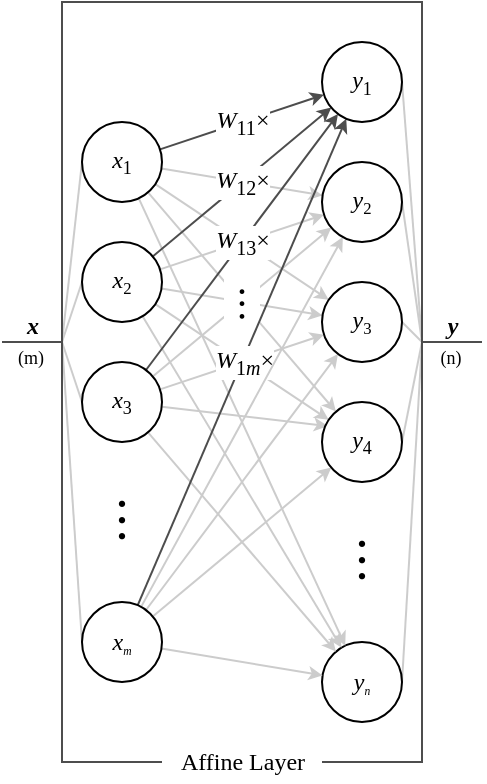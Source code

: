 <mxfile version="20.4.1" type="github" pages="7">
  <diagram id="YHXNMDAUgjNIEf82KM6D" name="affine">
    <mxGraphModel dx="722" dy="733" grid="1" gridSize="10" guides="1" tooltips="1" connect="1" arrows="1" fold="1" page="1" pageScale="1" pageWidth="827" pageHeight="1169" math="0" shadow="0">
      <root>
        <mxCell id="0" />
        <mxCell id="1" parent="0" />
        <mxCell id="ii_1wvdTF_ilezys5I7p-45" value="" style="endArrow=classic;html=1;rounded=0;labelBackgroundColor=default;sketch=0;strokeColor=#CCCCCC;strokeWidth=1;fontFamily=Times New Roman;fontSize=12;fontColor=default;startSize=4;endSize=4;sourcePerimeterSpacing=0;targetPerimeterSpacing=0;shape=connector;jumpStyle=none;jumpSize=4;" parent="1" source="ii_1wvdTF_ilezys5I7p-1" target="ii_1wvdTF_ilezys5I7p-14" edge="1">
          <mxGeometry width="50" height="50" relative="1" as="geometry">
            <mxPoint x="166.665" y="201.059" as="sourcePoint" />
            <mxPoint x="253.359" y="258.906" as="targetPoint" />
          </mxGeometry>
        </mxCell>
        <mxCell id="ii_1wvdTF_ilezys5I7p-53" value="" style="endArrow=classic;html=1;rounded=0;labelBackgroundColor=default;sketch=0;strokeColor=#CCCCCC;strokeWidth=1;fontFamily=Times New Roman;fontSize=12;fontColor=default;startSize=4;endSize=4;sourcePerimeterSpacing=0;targetPerimeterSpacing=0;shape=connector;jumpStyle=none;jumpSize=4;" parent="1" source="ii_1wvdTF_ilezys5I7p-9" target="ii_1wvdTF_ilezys5I7p-13" edge="1">
          <mxGeometry width="50" height="50" relative="1" as="geometry">
            <mxPoint x="161.983" y="293.987" as="sourcePoint" />
            <mxPoint x="258.0" y="166.0" as="targetPoint" />
          </mxGeometry>
        </mxCell>
        <mxCell id="ii_1wvdTF_ilezys5I7p-48" value="" style="endArrow=classic;html=1;rounded=0;labelBackgroundColor=default;sketch=0;strokeColor=#CCCCCC;strokeWidth=1;fontFamily=Times New Roman;fontSize=12;fontColor=default;startSize=4;endSize=4;sourcePerimeterSpacing=0;targetPerimeterSpacing=0;shape=connector;jumpStyle=none;jumpSize=4;" parent="1" source="ii_1wvdTF_ilezys5I7p-8" target="ii_1wvdTF_ilezys5I7p-16" edge="1">
          <mxGeometry width="50" height="50" relative="1" as="geometry">
            <mxPoint x="165.347" y="237.176" as="sourcePoint" />
            <mxPoint x="254.636" y="162.804" as="targetPoint" />
          </mxGeometry>
        </mxCell>
        <mxCell id="JFmZcP9b4A3JIfBgf7JJ-6" value="" style="endArrow=none;html=1;rounded=0;strokeColor=#CCCCCC;entryX=1;entryY=0.5;entryDx=0;entryDy=0;" parent="1" target="ii_1wvdTF_ilezys5I7p-11" edge="1">
          <mxGeometry width="50" height="50" relative="1" as="geometry">
            <mxPoint x="290" y="270" as="sourcePoint" />
            <mxPoint x="310" y="300" as="targetPoint" />
          </mxGeometry>
        </mxCell>
        <mxCell id="JFmZcP9b4A3JIfBgf7JJ-7" value="" style="endArrow=none;html=1;rounded=0;strokeColor=#CCCCCC;entryX=1;entryY=0.5;entryDx=0;entryDy=0;" parent="1" target="ii_1wvdTF_ilezys5I7p-13" edge="1">
          <mxGeometry width="50" height="50" relative="1" as="geometry">
            <mxPoint x="290" y="270" as="sourcePoint" />
            <mxPoint x="290" y="150" as="targetPoint" />
          </mxGeometry>
        </mxCell>
        <mxCell id="JFmZcP9b4A3JIfBgf7JJ-8" value="" style="endArrow=none;html=1;rounded=0;strokeColor=#CCCCCC;entryX=1;entryY=0.5;entryDx=0;entryDy=0;" parent="1" target="ii_1wvdTF_ilezys5I7p-16" edge="1">
          <mxGeometry width="50" height="50" relative="1" as="geometry">
            <mxPoint x="290" y="270" as="sourcePoint" />
            <mxPoint x="290" y="210" as="targetPoint" />
          </mxGeometry>
        </mxCell>
        <mxCell id="JFmZcP9b4A3JIfBgf7JJ-9" value="" style="endArrow=none;html=1;rounded=0;strokeColor=#CCCCCC;entryX=1;entryY=0.5;entryDx=0;entryDy=0;exitX=1;exitY=0.5;exitDx=0;exitDy=0;" parent="1" source="ii_1wvdTF_ilezys5I7p-14" edge="1">
          <mxGeometry width="50" height="50" relative="1" as="geometry">
            <mxPoint x="300" y="280" as="sourcePoint" />
            <mxPoint x="290" y="270" as="targetPoint" />
          </mxGeometry>
        </mxCell>
        <mxCell id="JFmZcP9b4A3JIfBgf7JJ-10" value="" style="endArrow=none;html=1;rounded=0;strokeColor=#CCCCCC;exitX=1;exitY=0.5;exitDx=0;exitDy=0;" parent="1" source="ii_1wvdTF_ilezys5I7p-15" edge="1">
          <mxGeometry width="50" height="50" relative="1" as="geometry">
            <mxPoint x="290" y="330" as="sourcePoint" />
            <mxPoint x="290" y="270" as="targetPoint" />
          </mxGeometry>
        </mxCell>
        <mxCell id="JFmZcP9b4A3JIfBgf7JJ-1" value="" style="endArrow=none;html=1;rounded=0;strokeColor=#CCCCCC;entryX=0;entryY=0.5;entryDx=0;entryDy=0;" parent="1" target="ii_1wvdTF_ilezys5I7p-1" edge="1">
          <mxGeometry width="50" height="50" relative="1" as="geometry">
            <mxPoint x="110" y="270" as="sourcePoint" />
            <mxPoint x="270" y="320" as="targetPoint" />
          </mxGeometry>
        </mxCell>
        <mxCell id="JFmZcP9b4A3JIfBgf7JJ-3" value="" style="endArrow=none;html=1;rounded=0;strokeColor=#CCCCCC;entryX=0;entryY=0.5;entryDx=0;entryDy=0;" parent="1" target="ii_1wvdTF_ilezys5I7p-8" edge="1">
          <mxGeometry width="50" height="50" relative="1" as="geometry">
            <mxPoint x="110" y="270" as="sourcePoint" />
            <mxPoint x="130" y="190" as="targetPoint" />
          </mxGeometry>
        </mxCell>
        <mxCell id="JFmZcP9b4A3JIfBgf7JJ-4" value="" style="endArrow=none;html=1;rounded=0;strokeColor=#CCCCCC;entryX=0;entryY=0.5;entryDx=0;entryDy=0;" parent="1" target="ii_1wvdTF_ilezys5I7p-9" edge="1">
          <mxGeometry width="50" height="50" relative="1" as="geometry">
            <mxPoint x="110" y="270" as="sourcePoint" />
            <mxPoint x="130" y="250" as="targetPoint" />
          </mxGeometry>
        </mxCell>
        <mxCell id="JFmZcP9b4A3JIfBgf7JJ-5" value="" style="endArrow=none;html=1;rounded=0;strokeColor=#CCCCCC;entryX=0;entryY=0.5;entryDx=0;entryDy=0;" parent="1" target="ii_1wvdTF_ilezys5I7p-10" edge="1">
          <mxGeometry width="50" height="50" relative="1" as="geometry">
            <mxPoint x="110" y="270" as="sourcePoint" />
            <mxPoint x="130" y="310" as="targetPoint" />
          </mxGeometry>
        </mxCell>
        <mxCell id="ii_1wvdTF_ilezys5I7p-67" value="" style="group;labelBackgroundColor=none;spacing=0;" parent="1" vertex="1" connectable="0">
          <mxGeometry x="110" y="100" width="180" height="390" as="geometry" />
        </mxCell>
        <mxCell id="ii_1wvdTF_ilezys5I7p-64" value="" style="rounded=0;whiteSpace=wrap;html=1;strokeWidth=1;fontFamily=Times New Roman;fontSize=12;fontColor=default;fillColor=none;strokeColor=#4D4D4D;" parent="ii_1wvdTF_ilezys5I7p-67" vertex="1">
          <mxGeometry width="180" height="380" as="geometry" />
        </mxCell>
        <mxCell id="ii_1wvdTF_ilezys5I7p-66" value="Affine Layer" style="text;html=1;align=center;verticalAlign=middle;resizable=0;points=[];autosize=1;strokeColor=none;fillColor=default;fontSize=12;fontFamily=Times New Roman;fontColor=default;spacing=0;" parent="ii_1wvdTF_ilezys5I7p-67" vertex="1">
          <mxGeometry x="50" y="370" width="80" height="20" as="geometry" />
        </mxCell>
        <mxCell id="ii_1wvdTF_ilezys5I7p-15" value="&lt;font face=&quot;Times New Roman&quot;&gt;&lt;i style=&quot;font-size: 12px;&quot;&gt;y&lt;/i&gt;&lt;i style=&quot;font-size: 6.944px;&quot;&gt;&lt;sub&gt;n&lt;/sub&gt;&lt;/i&gt;&lt;/font&gt;" style="ellipse;whiteSpace=wrap;html=1;aspect=fixed;" parent="ii_1wvdTF_ilezys5I7p-67" vertex="1">
          <mxGeometry x="130" y="320" width="40" height="40" as="geometry" />
        </mxCell>
        <mxCell id="JFmZcP9b4A3JIfBgf7JJ-18" value="&lt;span style=&quot;color: rgb(0, 0, 0); font-family: &amp;quot;Times New Roman&amp;quot;; font-size: 24px; font-style: normal; font-variant-ligatures: normal; font-variant-caps: normal; font-weight: 400; letter-spacing: normal; orphans: 2; text-indent: 0px; text-transform: none; widows: 2; word-spacing: 0px; -webkit-text-stroke-width: 0px; text-decoration-thickness: initial; text-decoration-style: initial; text-decoration-color: initial; float: none; display: inline !important;&quot;&gt;︙&lt;/span&gt;" style="text;whiteSpace=wrap;html=1;fontFamily=Times New Roman;align=center;verticalAlign=middle;fontSize=24;labelBackgroundColor=none;" parent="ii_1wvdTF_ilezys5I7p-67" vertex="1">
          <mxGeometry x="20" y="240" width="20" height="40" as="geometry" />
        </mxCell>
        <mxCell id="JFmZcP9b4A3JIfBgf7JJ-20" value="&lt;span style=&quot;color: rgb(0, 0, 0); font-family: &amp;quot;Times New Roman&amp;quot;; font-size: 24px; font-style: normal; font-variant-ligatures: normal; font-variant-caps: normal; font-weight: 400; letter-spacing: normal; orphans: 2; text-indent: 0px; text-transform: none; widows: 2; word-spacing: 0px; -webkit-text-stroke-width: 0px; text-decoration-thickness: initial; text-decoration-style: initial; text-decoration-color: initial; float: none; display: inline !important;&quot;&gt;︙&lt;/span&gt;" style="text;whiteSpace=wrap;html=1;fontFamily=Times New Roman;align=center;verticalAlign=middle;fontSize=24;labelBackgroundColor=none;" parent="ii_1wvdTF_ilezys5I7p-67" vertex="1">
          <mxGeometry x="140" y="260" width="20" height="40" as="geometry" />
        </mxCell>
        <mxCell id="JFmZcP9b4A3JIfBgf7JJ-22" value="&lt;span style=&quot;color: rgb(0, 0, 0); font-family: &amp;quot;Times New Roman&amp;quot;; font-style: normal; font-variant-ligatures: normal; font-variant-caps: normal; font-weight: 400; letter-spacing: normal; orphans: 2; text-indent: 0px; text-transform: none; widows: 2; word-spacing: 0px; -webkit-text-stroke-width: 0px; text-decoration-thickness: initial; text-decoration-style: initial; text-decoration-color: initial; float: none; display: inline !important;&quot;&gt;&lt;font style=&quot;font-size: 18px;&quot;&gt;︙&lt;/font&gt;&lt;/span&gt;" style="text;whiteSpace=wrap;html=1;fontFamily=Times New Roman;align=center;verticalAlign=middle;fontSize=24;spacing=0;labelBackgroundColor=default;" parent="ii_1wvdTF_ilezys5I7p-67" vertex="1">
          <mxGeometry x="80" y="130" width="20" height="40" as="geometry" />
        </mxCell>
        <mxCell id="ii_1wvdTF_ilezys5I7p-39" value="&lt;span style=&quot;font-size: 12px;&quot;&gt;&lt;i style=&quot;&quot;&gt;W&lt;/i&gt;&lt;/span&gt;&lt;sub&gt;11&lt;/sub&gt;×" style="endArrow=classic;html=1;rounded=0;labelBackgroundColor=default;sketch=0;strokeColor=#4D4D4D;strokeWidth=1;fontFamily=Times New Roman;fontSize=12;fontColor=default;startSize=4;endSize=4;sourcePerimeterSpacing=0;targetPerimeterSpacing=0;shape=connector;jumpStyle=none;jumpSize=4;" parent="1" source="ii_1wvdTF_ilezys5I7p-1" target="ii_1wvdTF_ilezys5I7p-11" edge="1">
          <mxGeometry width="50" height="50" relative="1" as="geometry">
            <mxPoint x="200" y="350" as="sourcePoint" />
            <mxPoint x="250" y="300" as="targetPoint" />
          </mxGeometry>
        </mxCell>
        <mxCell id="ii_1wvdTF_ilezys5I7p-41" value="" style="endArrow=classic;html=1;rounded=0;labelBackgroundColor=default;sketch=0;strokeColor=#CCCCCC;strokeWidth=1;fontFamily=Times New Roman;fontSize=12;fontColor=default;startSize=4;endSize=4;sourcePerimeterSpacing=0;targetPerimeterSpacing=0;shape=connector;jumpStyle=none;jumpSize=4;" parent="1" source="ii_1wvdTF_ilezys5I7p-8" target="ii_1wvdTF_ilezys5I7p-13" edge="1">
          <mxGeometry width="50" height="50" relative="1" as="geometry">
            <mxPoint x="150" y="230" as="sourcePoint" />
            <mxPoint x="230" y="190" as="targetPoint" />
          </mxGeometry>
        </mxCell>
        <mxCell id="ii_1wvdTF_ilezys5I7p-42" value="" style="endArrow=classic;html=1;rounded=0;labelBackgroundColor=default;sketch=0;strokeColor=#CCCCCC;strokeWidth=1;fontFamily=Times New Roman;fontSize=12;fontColor=default;startSize=4;endSize=4;sourcePerimeterSpacing=0;targetPerimeterSpacing=0;shape=connector;jumpStyle=none;jumpSize=4;" parent="1" source="ii_1wvdTF_ilezys5I7p-9" target="ii_1wvdTF_ilezys5I7p-16" edge="1">
          <mxGeometry width="50" height="50" relative="1" as="geometry">
            <mxPoint x="160" y="300" as="sourcePoint" />
            <mxPoint x="240" y="260" as="targetPoint" />
          </mxGeometry>
        </mxCell>
        <mxCell id="ii_1wvdTF_ilezys5I7p-43" value="" style="endArrow=classic;html=1;rounded=0;labelBackgroundColor=default;sketch=0;strokeColor=#CCCCCC;strokeWidth=1;fontFamily=Times New Roman;fontSize=12;fontColor=default;startSize=4;endSize=4;sourcePerimeterSpacing=0;targetPerimeterSpacing=0;shape=connector;jumpStyle=none;jumpSize=4;" parent="1" source="ii_1wvdTF_ilezys5I7p-1" target="ii_1wvdTF_ilezys5I7p-13" edge="1">
          <mxGeometry width="50" height="50" relative="1" as="geometry">
            <mxPoint x="168.992" y="243.729" as="sourcePoint" />
            <mxPoint x="251.026" y="216.325" as="targetPoint" />
          </mxGeometry>
        </mxCell>
        <mxCell id="ii_1wvdTF_ilezys5I7p-44" value="" style="endArrow=classic;html=1;rounded=0;labelBackgroundColor=default;sketch=0;strokeColor=#CCCCCC;strokeWidth=1;fontFamily=Times New Roman;fontSize=12;fontColor=default;startSize=4;endSize=4;sourcePerimeterSpacing=0;targetPerimeterSpacing=0;shape=connector;jumpStyle=none;jumpSize=4;" parent="1" source="ii_1wvdTF_ilezys5I7p-1" target="ii_1wvdTF_ilezys5I7p-16" edge="1">
          <mxGeometry width="50" height="50" relative="1" as="geometry">
            <mxPoint x="169.728" y="193.288" as="sourcePoint" />
            <mxPoint x="250.272" y="206.712" as="targetPoint" />
          </mxGeometry>
        </mxCell>
        <mxCell id="ii_1wvdTF_ilezys5I7p-46" value="" style="endArrow=classic;html=1;rounded=0;labelBackgroundColor=default;sketch=0;strokeColor=#CCCCCC;strokeWidth=1;fontFamily=Times New Roman;fontSize=12;fontColor=default;startSize=4;endSize=4;sourcePerimeterSpacing=0;targetPerimeterSpacing=0;shape=connector;jumpStyle=none;jumpSize=4;" parent="1" source="ii_1wvdTF_ilezys5I7p-1" target="ii_1wvdTF_ilezys5I7p-15" edge="1">
          <mxGeometry width="50" height="50" relative="1" as="geometry">
            <mxPoint x="162.997" y="205.202" as="sourcePoint" />
            <mxPoint x="256.984" y="314.815" as="targetPoint" />
          </mxGeometry>
        </mxCell>
        <mxCell id="ii_1wvdTF_ilezys5I7p-50" value="" style="endArrow=classic;html=1;rounded=0;labelBackgroundColor=default;sketch=0;strokeColor=#CCCCCC;strokeWidth=1;fontFamily=Times New Roman;fontSize=12;fontColor=default;startSize=4;endSize=4;sourcePerimeterSpacing=0;targetPerimeterSpacing=0;shape=connector;jumpStyle=none;jumpSize=4;" parent="1" source="ii_1wvdTF_ilezys5I7p-8" target="ii_1wvdTF_ilezys5I7p-14" edge="1">
          <mxGeometry width="50" height="50" relative="1" as="geometry">
            <mxPoint x="169.728" y="253.288" as="sourcePoint" />
            <mxPoint x="250.272" y="266.712" as="targetPoint" />
          </mxGeometry>
        </mxCell>
        <mxCell id="ii_1wvdTF_ilezys5I7p-51" value="" style="endArrow=classic;html=1;rounded=0;labelBackgroundColor=default;sketch=0;strokeColor=#CCCCCC;strokeWidth=1;fontFamily=Times New Roman;fontSize=12;fontColor=default;startSize=4;endSize=4;sourcePerimeterSpacing=0;targetPerimeterSpacing=0;shape=connector;jumpStyle=none;jumpSize=4;" parent="1" source="ii_1wvdTF_ilezys5I7p-8" target="ii_1wvdTF_ilezys5I7p-15" edge="1">
          <mxGeometry width="50" height="50" relative="1" as="geometry">
            <mxPoint x="166.665" y="261.059" as="sourcePoint" />
            <mxPoint x="253.359" y="318.906" as="targetPoint" />
          </mxGeometry>
        </mxCell>
        <mxCell id="ii_1wvdTF_ilezys5I7p-54" value="" style="endArrow=classic;html=1;rounded=0;labelBackgroundColor=default;sketch=0;strokeColor=#CCCCCC;strokeWidth=1;fontFamily=Times New Roman;fontSize=12;fontColor=default;startSize=4;endSize=4;sourcePerimeterSpacing=0;targetPerimeterSpacing=0;shape=connector;jumpStyle=none;jumpSize=4;entryX=0.074;entryY=0.301;entryDx=0;entryDy=0;entryPerimeter=0;" parent="1" source="ii_1wvdTF_ilezys5I7p-9" target="ii_1wvdTF_ilezys5I7p-14" edge="1">
          <mxGeometry width="50" height="50" relative="1" as="geometry">
            <mxPoint x="165.347" y="297.176" as="sourcePoint" />
            <mxPoint x="254.636" y="222.804" as="targetPoint" />
          </mxGeometry>
        </mxCell>
        <mxCell id="ii_1wvdTF_ilezys5I7p-55" value="" style="endArrow=classic;html=1;rounded=0;labelBackgroundColor=default;sketch=0;strokeColor=#CCCCCC;strokeWidth=1;fontFamily=Times New Roman;fontSize=12;fontColor=default;startSize=4;endSize=4;sourcePerimeterSpacing=0;targetPerimeterSpacing=0;shape=connector;jumpStyle=none;jumpSize=4;" parent="1" source="ii_1wvdTF_ilezys5I7p-9" target="ii_1wvdTF_ilezys5I7p-15" edge="1">
          <mxGeometry width="50" height="50" relative="1" as="geometry">
            <mxPoint x="110" y="300" as="sourcePoint" />
            <mxPoint x="252.96" y="322.04" as="targetPoint" />
          </mxGeometry>
        </mxCell>
        <mxCell id="ii_1wvdTF_ilezys5I7p-56" value="" style="endArrow=classic;html=1;rounded=0;labelBackgroundColor=default;sketch=0;strokeColor=#4D4D4D;strokeWidth=1;fontFamily=Times New Roman;fontSize=12;fontColor=default;startSize=4;endSize=4;sourcePerimeterSpacing=0;targetPerimeterSpacing=0;shape=connector;jumpStyle=none;jumpSize=4;" parent="1" source="ii_1wvdTF_ilezys5I7p-10" target="ii_1wvdTF_ilezys5I7p-11" edge="1">
          <mxGeometry width="50" height="50" relative="1" as="geometry">
            <mxPoint x="162.997" y="325.202" as="sourcePoint" />
            <mxPoint x="256.984" y="434.815" as="targetPoint" />
          </mxGeometry>
        </mxCell>
        <mxCell id="ii_1wvdTF_ilezys5I7p-74" value="&lt;i&gt;W&lt;/i&gt;&lt;sub&gt;1&lt;i&gt;m&lt;/i&gt;&lt;/sub&gt;×" style="edgeLabel;html=1;align=center;verticalAlign=middle;resizable=0;points=[];fontSize=12;fontFamily=Times New Roman;fontColor=default;" parent="ii_1wvdTF_ilezys5I7p-56" vertex="1" connectable="0">
          <mxGeometry x="0.104" y="-1" relative="1" as="geometry">
            <mxPoint x="-6" y="12" as="offset" />
          </mxGeometry>
        </mxCell>
        <mxCell id="ii_1wvdTF_ilezys5I7p-57" value="" style="endArrow=classic;html=1;rounded=0;labelBackgroundColor=default;sketch=0;strokeColor=#CCCCCC;strokeWidth=1;fontFamily=Times New Roman;fontSize=12;fontColor=default;startSize=4;endSize=4;sourcePerimeterSpacing=0;targetPerimeterSpacing=0;shape=connector;jumpStyle=none;jumpSize=4;" parent="1" source="ii_1wvdTF_ilezys5I7p-10" target="ii_1wvdTF_ilezys5I7p-13" edge="1">
          <mxGeometry width="50" height="50" relative="1" as="geometry">
            <mxPoint x="170" y="430" as="sourcePoint" />
            <mxPoint x="263.273" y="168.835" as="targetPoint" />
          </mxGeometry>
        </mxCell>
        <mxCell id="ii_1wvdTF_ilezys5I7p-58" value="" style="endArrow=classic;html=1;rounded=0;labelBackgroundColor=default;sketch=0;strokeColor=#CCCCCC;strokeWidth=1;fontFamily=Times New Roman;fontSize=12;fontColor=default;startSize=4;endSize=4;sourcePerimeterSpacing=0;targetPerimeterSpacing=0;shape=connector;jumpStyle=none;jumpSize=4;" parent="1" source="ii_1wvdTF_ilezys5I7p-10" target="ii_1wvdTF_ilezys5I7p-16" edge="1">
          <mxGeometry width="50" height="50" relative="1" as="geometry">
            <mxPoint x="159.551" y="412.428" as="sourcePoint" />
            <mxPoint x="260.423" y="227.558" as="targetPoint" />
          </mxGeometry>
        </mxCell>
        <mxCell id="ii_1wvdTF_ilezys5I7p-59" value="" style="endArrow=classic;html=1;rounded=0;labelBackgroundColor=default;sketch=0;strokeColor=#CCCCCC;strokeWidth=1;fontFamily=Times New Roman;fontSize=12;fontColor=default;startSize=4;endSize=4;sourcePerimeterSpacing=0;targetPerimeterSpacing=0;shape=connector;jumpStyle=none;jumpSize=4;" parent="1" source="ii_1wvdTF_ilezys5I7p-10" target="ii_1wvdTF_ilezys5I7p-14" edge="1">
          <mxGeometry width="50" height="50" relative="1" as="geometry">
            <mxPoint x="161.983" y="413.987" as="sourcePoint" />
            <mxPoint x="258.0" y="286.0" as="targetPoint" />
          </mxGeometry>
        </mxCell>
        <mxCell id="ii_1wvdTF_ilezys5I7p-60" value="" style="endArrow=classic;html=1;rounded=0;labelBackgroundColor=default;sketch=0;strokeColor=#CCCCCC;strokeWidth=1;fontFamily=Times New Roman;fontSize=12;fontColor=default;startSize=4;endSize=4;sourcePerimeterSpacing=0;targetPerimeterSpacing=0;shape=connector;jumpStyle=none;jumpSize=4;" parent="1" source="ii_1wvdTF_ilezys5I7p-10" target="ii_1wvdTF_ilezys5I7p-15" edge="1">
          <mxGeometry width="50" height="50" relative="1" as="geometry">
            <mxPoint x="165.347" y="417.176" as="sourcePoint" />
            <mxPoint x="254.636" y="342.804" as="targetPoint" />
          </mxGeometry>
        </mxCell>
        <mxCell id="ii_1wvdTF_ilezys5I7p-70" value="&lt;b&gt;&lt;i&gt;x&lt;/i&gt;&lt;/b&gt;" style="endArrow=none;html=1;rounded=0;labelBackgroundColor=default;sketch=0;strokeColor=#4D4D4D;strokeWidth=1;fontFamily=Times New Roman;fontSize=12;fontColor=default;startSize=4;endSize=4;sourcePerimeterSpacing=0;targetPerimeterSpacing=0;shape=connector;jumpStyle=none;jumpSize=4;spacing=1;spacingLeft=0;labelBorderColor=none;verticalAlign=bottom;labelPosition=center;verticalLabelPosition=middle;align=center;" parent="1" edge="1">
          <mxGeometry width="50" height="50" relative="1" as="geometry">
            <mxPoint x="80" y="270" as="sourcePoint" />
            <mxPoint x="110" y="270" as="targetPoint" />
            <Array as="points">
              <mxPoint x="100" y="270" />
            </Array>
            <mxPoint as="offset" />
          </mxGeometry>
        </mxCell>
        <mxCell id="ii_1wvdTF_ilezys5I7p-72" value="&lt;i&gt;W&lt;/i&gt;&lt;sub&gt;12&lt;/sub&gt;×" style="endArrow=classic;html=1;rounded=0;labelBackgroundColor=default;sketch=0;strokeColor=#4D4D4D;strokeWidth=1;fontFamily=Times New Roman;fontSize=12;fontColor=default;startSize=4;endSize=4;sourcePerimeterSpacing=0;targetPerimeterSpacing=0;shape=connector;jumpStyle=none;jumpSize=4;" parent="1" source="ii_1wvdTF_ilezys5I7p-8" target="ii_1wvdTF_ilezys5I7p-11" edge="1">
          <mxGeometry width="50" height="50" relative="1" as="geometry">
            <mxPoint x="168.992" y="183.729" as="sourcePoint" />
            <mxPoint x="251.026" y="156.325" as="targetPoint" />
          </mxGeometry>
        </mxCell>
        <mxCell id="ii_1wvdTF_ilezys5I7p-73" value="&lt;i&gt;W&lt;/i&gt;&lt;sub&gt;13&lt;/sub&gt;×" style="endArrow=classic;html=1;rounded=0;labelBackgroundColor=default;sketch=0;strokeColor=#4D4D4D;strokeWidth=1;fontFamily=Times New Roman;fontSize=12;fontColor=default;startSize=4;endSize=4;sourcePerimeterSpacing=0;targetPerimeterSpacing=0;shape=connector;jumpStyle=none;jumpSize=4;" parent="1" source="ii_1wvdTF_ilezys5I7p-9" target="ii_1wvdTF_ilezys5I7p-11" edge="1">
          <mxGeometry width="50" height="50" relative="1" as="geometry">
            <mxPoint x="165.347" y="237.176" as="sourcePoint" />
            <mxPoint x="254.636" y="162.804" as="targetPoint" />
          </mxGeometry>
        </mxCell>
        <mxCell id="ii_1wvdTF_ilezys5I7p-75" value="&lt;b&gt;&lt;i&gt;y&lt;/i&gt;&lt;/b&gt;" style="endArrow=none;html=1;rounded=0;labelBackgroundColor=default;sketch=0;strokeColor=#4D4D4D;strokeWidth=1;fontFamily=Times New Roman;fontSize=12;fontColor=default;startSize=4;endSize=4;sourcePerimeterSpacing=0;targetPerimeterSpacing=0;shape=connector;jumpStyle=none;jumpSize=4;spacing=1;spacingLeft=0;labelBorderColor=none;verticalAlign=bottom;" parent="1" edge="1">
          <mxGeometry width="50" height="50" relative="1" as="geometry">
            <mxPoint x="290" y="270" as="sourcePoint" />
            <mxPoint x="320" y="270" as="targetPoint" />
            <Array as="points">
              <mxPoint x="300" y="270" />
            </Array>
            <mxPoint as="offset" />
          </mxGeometry>
        </mxCell>
        <mxCell id="ii_1wvdTF_ilezys5I7p-1" value="&lt;font size=&quot;1&quot; face=&quot;Times New Roman&quot;&gt;&lt;i style=&quot;font-size: 12px;&quot;&gt;x&lt;/i&gt;&lt;/font&gt;&lt;font size=&quot;1&quot; face=&quot;Times New Roman&quot; style=&quot;&quot;&gt;&lt;sub style=&quot;font-size: 9px;&quot;&gt;1&lt;/sub&gt;&lt;/font&gt;" style="ellipse;whiteSpace=wrap;html=1;aspect=fixed;" parent="1" vertex="1">
          <mxGeometry x="120" y="160" width="40" height="40" as="geometry" />
        </mxCell>
        <mxCell id="ii_1wvdTF_ilezys5I7p-8" value="&lt;font size=&quot;1&quot; face=&quot;Times New Roman&quot;&gt;&lt;i style=&quot;font-size: 12px;&quot;&gt;x&lt;/i&gt;&lt;/font&gt;&lt;font face=&quot;Times New Roman&quot; style=&quot;font-size: 10px;&quot;&gt;&lt;sub&gt;2&lt;/sub&gt;&lt;/font&gt;" style="ellipse;whiteSpace=wrap;html=1;aspect=fixed;" parent="1" vertex="1">
          <mxGeometry x="120" y="220" width="40" height="40" as="geometry" />
        </mxCell>
        <mxCell id="ii_1wvdTF_ilezys5I7p-9" value="&lt;font size=&quot;1&quot; face=&quot;Times New Roman&quot;&gt;&lt;i style=&quot;font-size: 12px;&quot;&gt;x&lt;/i&gt;&lt;/font&gt;&lt;font size=&quot;1&quot; face=&quot;Times New Roman&quot; style=&quot;&quot;&gt;&lt;sub style=&quot;font-size: 9px;&quot;&gt;3&lt;/sub&gt;&lt;/font&gt;" style="ellipse;whiteSpace=wrap;html=1;aspect=fixed;" parent="1" vertex="1">
          <mxGeometry x="120" y="280" width="40" height="40" as="geometry" />
        </mxCell>
        <mxCell id="ii_1wvdTF_ilezys5I7p-10" value="&lt;font face=&quot;Times New Roman&quot;&gt;&lt;i style=&quot;font-size: 12px;&quot;&gt;x&lt;/i&gt;&lt;i style=&quot;font-size: 6.944px;&quot;&gt;&lt;sub&gt;m&lt;/sub&gt;&lt;/i&gt;&lt;/font&gt;" style="ellipse;whiteSpace=wrap;html=1;aspect=fixed;" parent="1" vertex="1">
          <mxGeometry x="120" y="400" width="40" height="40" as="geometry" />
        </mxCell>
        <mxCell id="ii_1wvdTF_ilezys5I7p-11" value="&lt;font face=&quot;Times New Roman&quot; style=&quot;&quot;&gt;&lt;span style=&quot;font-size: 12px;&quot;&gt;&lt;i style=&quot;&quot;&gt;y&lt;/i&gt;&lt;/span&gt;&lt;sub style=&quot;font-size: 9px;&quot;&gt;1&lt;/sub&gt;&lt;/font&gt;" style="ellipse;whiteSpace=wrap;html=1;aspect=fixed;" parent="1" vertex="1">
          <mxGeometry x="240" y="120" width="40" height="40" as="geometry" />
        </mxCell>
        <mxCell id="ii_1wvdTF_ilezys5I7p-13" value="&lt;font size=&quot;1&quot; face=&quot;Times New Roman&quot;&gt;&lt;i style=&quot;font-size: 12px;&quot;&gt;y&lt;/i&gt;&lt;/font&gt;&lt;font face=&quot;Times New Roman&quot; style=&quot;font-size: 10px;&quot;&gt;&lt;sub&gt;2&lt;/sub&gt;&lt;/font&gt;" style="ellipse;whiteSpace=wrap;html=1;aspect=fixed;" parent="1" vertex="1">
          <mxGeometry x="240" y="180" width="40" height="40" as="geometry" />
        </mxCell>
        <mxCell id="ii_1wvdTF_ilezys5I7p-14" value="&lt;font size=&quot;1&quot; face=&quot;Times New Roman&quot;&gt;&lt;i style=&quot;font-size: 12px;&quot;&gt;y&lt;/i&gt;&lt;/font&gt;&lt;font size=&quot;1&quot; face=&quot;Times New Roman&quot; style=&quot;&quot;&gt;&lt;sub style=&quot;font-size: 9px;&quot;&gt;4&lt;/sub&gt;&lt;/font&gt;" style="ellipse;whiteSpace=wrap;html=1;aspect=fixed;" parent="1" vertex="1">
          <mxGeometry x="240" y="300" width="40" height="40" as="geometry" />
        </mxCell>
        <mxCell id="ii_1wvdTF_ilezys5I7p-16" value="&lt;font size=&quot;1&quot; face=&quot;Times New Roman&quot;&gt;&lt;i style=&quot;font-size: 12px;&quot;&gt;y&lt;/i&gt;&lt;/font&gt;&lt;font face=&quot;Times New Roman&quot; style=&quot;font-size: 10px;&quot;&gt;&lt;sub&gt;3&lt;/sub&gt;&lt;/font&gt;" style="ellipse;whiteSpace=wrap;html=1;aspect=fixed;" parent="1" vertex="1">
          <mxGeometry x="240" y="240" width="40" height="40" as="geometry" />
        </mxCell>
        <mxCell id="TC43vKBEog8PUtmuViDg-1" value="&lt;font style=&quot;font-size: 9px;&quot;&gt;(m)&lt;/font&gt;" style="text;html=1;align=center;verticalAlign=middle;resizable=0;points=[];autosize=1;strokeColor=none;fillColor=none;fontSize=18;fontFamily=Times New Roman;spacing=0;labelBackgroundColor=none;" parent="1" vertex="1">
          <mxGeometry x="79" y="260" width="30" height="30" as="geometry" />
        </mxCell>
        <mxCell id="TC43vKBEog8PUtmuViDg-2" value="&lt;font style=&quot;font-size: 9px;&quot;&gt;(n)&lt;/font&gt;" style="text;html=1;align=center;verticalAlign=middle;resizable=0;points=[];autosize=1;strokeColor=none;fillColor=none;fontSize=18;fontFamily=Times New Roman;spacing=0;labelBackgroundColor=none;" parent="1" vertex="1">
          <mxGeometry x="289" y="260" width="30" height="30" as="geometry" />
        </mxCell>
      </root>
    </mxGraphModel>
  </diagram>
  <diagram name="ReLU" id="wZWqg4fv48eytwXvNSwE">
    <mxGraphModel dx="780" dy="1184" grid="1" gridSize="10" guides="1" tooltips="1" connect="1" arrows="1" fold="1" page="1" pageScale="1" pageWidth="827" pageHeight="1169" math="0" shadow="0">
      <root>
        <mxCell id="rLz_aBy2t0lrU_pvthJO-0" />
        <mxCell id="rLz_aBy2t0lrU_pvthJO-1" parent="rLz_aBy2t0lrU_pvthJO-0" />
        <mxCell id="rLz_aBy2t0lrU_pvthJO-15" value="" style="rounded=0;whiteSpace=wrap;html=1;strokeWidth=1;fontFamily=Times New Roman;fontSize=12;fontColor=default;fillColor=none;strokeColor=#4D4D4D;" parent="rLz_aBy2t0lrU_pvthJO-1" vertex="1">
          <mxGeometry x="110" y="140" width="180" height="320.51" as="geometry" />
        </mxCell>
        <mxCell id="rLz_aBy2t0lrU_pvthJO-5" value="" style="endArrow=none;html=1;rounded=0;strokeColor=#CCCCCC;entryX=1;entryY=0.5;entryDx=0;entryDy=0;" parent="rLz_aBy2t0lrU_pvthJO-1" target="rLz_aBy2t0lrU_pvthJO-45" edge="1">
          <mxGeometry width="50" height="50" relative="1" as="geometry">
            <mxPoint x="290" y="300" as="sourcePoint" />
            <mxPoint x="310" y="300" as="targetPoint" />
          </mxGeometry>
        </mxCell>
        <mxCell id="rLz_aBy2t0lrU_pvthJO-6" value="" style="endArrow=none;html=1;rounded=0;strokeColor=#CCCCCC;entryX=1;entryY=0.5;entryDx=0;entryDy=0;" parent="rLz_aBy2t0lrU_pvthJO-1" target="rLz_aBy2t0lrU_pvthJO-46" edge="1">
          <mxGeometry width="50" height="50" relative="1" as="geometry">
            <mxPoint x="290" y="300" as="sourcePoint" />
            <mxPoint x="290" y="150" as="targetPoint" />
          </mxGeometry>
        </mxCell>
        <mxCell id="rLz_aBy2t0lrU_pvthJO-7" value="" style="endArrow=none;html=1;rounded=0;strokeColor=#CCCCCC;entryX=1;entryY=0.5;entryDx=0;entryDy=0;exitX=1;exitY=0.5;exitDx=0;exitDy=0;" parent="rLz_aBy2t0lrU_pvthJO-1" source="rLz_aBy2t0lrU_pvthJO-15" target="rLz_aBy2t0lrU_pvthJO-48" edge="1">
          <mxGeometry width="50" height="50" relative="1" as="geometry">
            <mxPoint x="290" y="270" as="sourcePoint" />
            <mxPoint x="290" y="210" as="targetPoint" />
          </mxGeometry>
        </mxCell>
        <mxCell id="rLz_aBy2t0lrU_pvthJO-9" value="" style="endArrow=none;html=1;rounded=0;strokeColor=#CCCCCC;exitX=1;exitY=0.5;exitDx=0;exitDy=0;" parent="rLz_aBy2t0lrU_pvthJO-1" source="rLz_aBy2t0lrU_pvthJO-17" edge="1">
          <mxGeometry width="50" height="50" relative="1" as="geometry">
            <mxPoint x="290" y="330" as="sourcePoint" />
            <mxPoint x="290" y="300" as="targetPoint" />
          </mxGeometry>
        </mxCell>
        <mxCell id="rLz_aBy2t0lrU_pvthJO-10" value="" style="endArrow=none;html=1;rounded=0;strokeColor=#CCCCCC;entryX=0;entryY=0.5;entryDx=0;entryDy=0;" parent="rLz_aBy2t0lrU_pvthJO-1" target="rLz_aBy2t0lrU_pvthJO-41" edge="1">
          <mxGeometry width="50" height="50" relative="1" as="geometry">
            <mxPoint x="110" y="300" as="sourcePoint" />
            <mxPoint x="270" y="320" as="targetPoint" />
          </mxGeometry>
        </mxCell>
        <mxCell id="rLz_aBy2t0lrU_pvthJO-11" value="" style="endArrow=none;html=1;rounded=0;strokeColor=#CCCCCC;entryX=0;entryY=0.5;entryDx=0;entryDy=0;exitX=0;exitY=0.5;exitDx=0;exitDy=0;" parent="rLz_aBy2t0lrU_pvthJO-1" source="rLz_aBy2t0lrU_pvthJO-15" target="rLz_aBy2t0lrU_pvthJO-42" edge="1">
          <mxGeometry width="50" height="50" relative="1" as="geometry">
            <mxPoint x="110" y="270" as="sourcePoint" />
            <mxPoint x="130" y="190" as="targetPoint" />
          </mxGeometry>
        </mxCell>
        <mxCell id="rLz_aBy2t0lrU_pvthJO-12" value="" style="endArrow=none;html=1;rounded=0;strokeColor=#CCCCCC;entryX=0;entryY=0.5;entryDx=0;entryDy=0;exitX=0;exitY=0.5;exitDx=0;exitDy=0;" parent="rLz_aBy2t0lrU_pvthJO-1" source="rLz_aBy2t0lrU_pvthJO-15" target="rLz_aBy2t0lrU_pvthJO-43" edge="1">
          <mxGeometry width="50" height="50" relative="1" as="geometry">
            <mxPoint x="110" y="270" as="sourcePoint" />
            <mxPoint x="130" y="250" as="targetPoint" />
          </mxGeometry>
        </mxCell>
        <mxCell id="rLz_aBy2t0lrU_pvthJO-13" value="" style="endArrow=none;html=1;rounded=0;strokeColor=#CCCCCC;entryX=0;entryY=0.5;entryDx=0;entryDy=0;" parent="rLz_aBy2t0lrU_pvthJO-1" target="rLz_aBy2t0lrU_pvthJO-44" edge="1">
          <mxGeometry width="50" height="50" relative="1" as="geometry">
            <mxPoint x="110" y="300" as="sourcePoint" />
            <mxPoint x="130" y="310" as="targetPoint" />
          </mxGeometry>
        </mxCell>
        <mxCell id="rLz_aBy2t0lrU_pvthJO-21" value="&lt;i&gt;h&lt;/i&gt;()" style="endArrow=classic;html=1;rounded=0;labelBackgroundColor=default;sketch=0;strokeColor=#4D4D4D;strokeWidth=1;fontFamily=Times New Roman;fontSize=12;fontColor=default;startSize=4;endSize=4;sourcePerimeterSpacing=0;targetPerimeterSpacing=0;shape=connector;jumpStyle=none;jumpSize=4;" parent="rLz_aBy2t0lrU_pvthJO-1" source="rLz_aBy2t0lrU_pvthJO-41" target="rLz_aBy2t0lrU_pvthJO-45" edge="1">
          <mxGeometry width="50" height="50" relative="1" as="geometry">
            <mxPoint x="200" y="350" as="sourcePoint" />
            <mxPoint x="250" y="300" as="targetPoint" />
          </mxGeometry>
        </mxCell>
        <mxCell id="rLz_aBy2t0lrU_pvthJO-31" value="" style="endArrow=classic;html=1;rounded=0;labelBackgroundColor=default;sketch=0;strokeColor=#4D4D4D;strokeWidth=1;fontFamily=Times New Roman;fontSize=12;fontColor=default;startSize=4;endSize=4;sourcePerimeterSpacing=0;targetPerimeterSpacing=0;shape=connector;jumpStyle=none;jumpSize=4;verticalAlign=middle;" parent="rLz_aBy2t0lrU_pvthJO-1" source="rLz_aBy2t0lrU_pvthJO-44" target="rLz_aBy2t0lrU_pvthJO-17" edge="1">
          <mxGeometry width="50" height="50" relative="1" as="geometry">
            <mxPoint x="162.997" y="325.202" as="sourcePoint" />
            <mxPoint x="256.984" y="434.815" as="targetPoint" />
          </mxGeometry>
        </mxCell>
        <mxCell id="rLz_aBy2t0lrU_pvthJO-32" value="&lt;i&gt;h&lt;/i&gt;()" style="edgeLabel;html=1;align=center;verticalAlign=middle;resizable=0;points=[];fontSize=12;fontFamily=Times New Roman;fontColor=default;" parent="rLz_aBy2t0lrU_pvthJO-31" vertex="1" connectable="0">
          <mxGeometry x="0.104" y="-1" relative="1" as="geometry">
            <mxPoint x="-4" y="-1" as="offset" />
          </mxGeometry>
        </mxCell>
        <mxCell id="rLz_aBy2t0lrU_pvthJO-37" value="&lt;b&gt;&lt;i&gt;x&lt;/i&gt;&lt;/b&gt;" style="endArrow=none;html=1;rounded=0;labelBackgroundColor=default;sketch=0;strokeColor=#4D4D4D;strokeWidth=1;fontFamily=Times New Roman;fontSize=12;fontColor=default;startSize=4;endSize=4;sourcePerimeterSpacing=0;targetPerimeterSpacing=0;shape=connector;jumpStyle=none;jumpSize=4;spacing=1;spacingLeft=0;labelBorderColor=none;verticalAlign=bottom;labelPosition=center;verticalLabelPosition=middle;align=center;" parent="rLz_aBy2t0lrU_pvthJO-1" edge="1">
          <mxGeometry width="50" height="50" relative="1" as="geometry">
            <mxPoint x="80" y="300" as="sourcePoint" />
            <mxPoint x="110" y="299.76" as="targetPoint" />
            <Array as="points">
              <mxPoint x="100" y="299.76" />
            </Array>
            <mxPoint as="offset" />
          </mxGeometry>
        </mxCell>
        <mxCell id="rLz_aBy2t0lrU_pvthJO-38" value="&lt;i&gt;h&lt;/i&gt;()" style="endArrow=classic;html=1;rounded=0;labelBackgroundColor=default;sketch=0;strokeColor=#4D4D4D;strokeWidth=1;fontFamily=Times New Roman;fontSize=12;fontColor=default;startSize=4;endSize=4;sourcePerimeterSpacing=0;targetPerimeterSpacing=0;shape=connector;jumpStyle=none;jumpSize=4;entryX=0;entryY=0.5;entryDx=0;entryDy=0;" parent="rLz_aBy2t0lrU_pvthJO-1" source="rLz_aBy2t0lrU_pvthJO-42" target="rLz_aBy2t0lrU_pvthJO-46" edge="1">
          <mxGeometry width="50" height="50" relative="1" as="geometry">
            <mxPoint x="168.992" y="183.729" as="sourcePoint" />
            <mxPoint x="251.026" y="156.325" as="targetPoint" />
            <Array as="points">
              <mxPoint x="200" y="240" />
            </Array>
          </mxGeometry>
        </mxCell>
        <mxCell id="rLz_aBy2t0lrU_pvthJO-39" value="&lt;i&gt;h&lt;/i&gt;()" style="endArrow=classic;html=1;rounded=0;labelBackgroundColor=default;sketch=0;strokeColor=#4D4D4D;strokeWidth=1;fontFamily=Times New Roman;fontSize=12;fontColor=default;startSize=4;endSize=4;sourcePerimeterSpacing=0;targetPerimeterSpacing=0;shape=connector;jumpStyle=none;jumpSize=4;" parent="rLz_aBy2t0lrU_pvthJO-1" source="rLz_aBy2t0lrU_pvthJO-43" target="rLz_aBy2t0lrU_pvthJO-48" edge="1">
          <mxGeometry width="50" height="50" relative="1" as="geometry">
            <mxPoint x="165.347" y="237.176" as="sourcePoint" />
            <mxPoint x="254.636" y="162.804" as="targetPoint" />
          </mxGeometry>
        </mxCell>
        <mxCell id="rLz_aBy2t0lrU_pvthJO-40" value="&lt;b&gt;&lt;i&gt;y&lt;/i&gt;&lt;/b&gt;" style="endArrow=none;html=1;rounded=0;labelBackgroundColor=default;sketch=0;strokeColor=#4D4D4D;strokeWidth=1;fontFamily=Times New Roman;fontSize=12;fontColor=default;startSize=4;endSize=4;sourcePerimeterSpacing=0;targetPerimeterSpacing=0;shape=connector;jumpStyle=none;jumpSize=4;spacing=1;spacingLeft=0;labelBorderColor=none;verticalAlign=bottom;" parent="rLz_aBy2t0lrU_pvthJO-1" edge="1">
          <mxGeometry width="50" height="50" relative="1" as="geometry">
            <mxPoint x="290" y="299.76" as="sourcePoint" />
            <mxPoint x="320" y="300" as="targetPoint" />
            <Array as="points">
              <mxPoint x="300" y="299.76" />
            </Array>
            <mxPoint as="offset" />
          </mxGeometry>
        </mxCell>
        <mxCell id="rLz_aBy2t0lrU_pvthJO-41" value="&lt;font size=&quot;1&quot; face=&quot;Times New Roman&quot;&gt;&lt;i style=&quot;font-size: 12px;&quot;&gt;x&lt;/i&gt;&lt;/font&gt;&lt;font size=&quot;1&quot; face=&quot;Times New Roman&quot; style=&quot;&quot;&gt;&lt;sub style=&quot;font-size: 9px;&quot;&gt;1&lt;/sub&gt;&lt;/font&gt;" style="ellipse;whiteSpace=wrap;html=1;aspect=fixed;" parent="rLz_aBy2t0lrU_pvthJO-1" vertex="1">
          <mxGeometry x="120" y="160" width="40" height="40" as="geometry" />
        </mxCell>
        <mxCell id="rLz_aBy2t0lrU_pvthJO-42" value="&lt;font size=&quot;1&quot; face=&quot;Times New Roman&quot;&gt;&lt;i style=&quot;font-size: 12px;&quot;&gt;x&lt;/i&gt;&lt;/font&gt;&lt;font face=&quot;Times New Roman&quot; style=&quot;font-size: 10px;&quot;&gt;&lt;sub&gt;2&lt;/sub&gt;&lt;/font&gt;" style="ellipse;whiteSpace=wrap;html=1;aspect=fixed;" parent="rLz_aBy2t0lrU_pvthJO-1" vertex="1">
          <mxGeometry x="120" y="220" width="40" height="40" as="geometry" />
        </mxCell>
        <mxCell id="rLz_aBy2t0lrU_pvthJO-43" value="&lt;font size=&quot;1&quot; face=&quot;Times New Roman&quot;&gt;&lt;i style=&quot;font-size: 12px;&quot;&gt;x&lt;/i&gt;&lt;/font&gt;&lt;font size=&quot;1&quot; face=&quot;Times New Roman&quot; style=&quot;&quot;&gt;&lt;sub style=&quot;font-size: 9px;&quot;&gt;3&lt;/sub&gt;&lt;/font&gt;" style="ellipse;whiteSpace=wrap;html=1;aspect=fixed;" parent="rLz_aBy2t0lrU_pvthJO-1" vertex="1">
          <mxGeometry x="120" y="280" width="40" height="40" as="geometry" />
        </mxCell>
        <mxCell id="rLz_aBy2t0lrU_pvthJO-44" value="&lt;font face=&quot;Times New Roman&quot;&gt;&lt;i style=&quot;font-size: 12px;&quot;&gt;x&lt;/i&gt;&lt;i style=&quot;font-size: 6.944px;&quot;&gt;&lt;sub&gt;n&lt;/sub&gt;&lt;/i&gt;&lt;/font&gt;" style="ellipse;whiteSpace=wrap;html=1;aspect=fixed;" parent="rLz_aBy2t0lrU_pvthJO-1" vertex="1">
          <mxGeometry x="120" y="400" width="40" height="40" as="geometry" />
        </mxCell>
        <mxCell id="rLz_aBy2t0lrU_pvthJO-16" value="ReLU Layer" style="text;html=1;align=center;verticalAlign=middle;resizable=0;points=[];autosize=1;strokeColor=none;fillColor=default;fontSize=12;fontFamily=Times New Roman;fontColor=default;spacing=0;" parent="rLz_aBy2t0lrU_pvthJO-1" vertex="1">
          <mxGeometry x="160" y="451.026" width="80" height="20" as="geometry" />
        </mxCell>
        <mxCell id="rLz_aBy2t0lrU_pvthJO-17" value="&lt;font face=&quot;Times New Roman&quot;&gt;&lt;i style=&quot;font-size: 12px;&quot;&gt;y&lt;/i&gt;&lt;i style=&quot;font-size: 6.944px;&quot;&gt;&lt;sub&gt;n&lt;/sub&gt;&lt;/i&gt;&lt;/font&gt;" style="ellipse;whiteSpace=wrap;html=1;aspect=fixed;" parent="rLz_aBy2t0lrU_pvthJO-1" vertex="1">
          <mxGeometry x="240" y="401.03" width="37.949" height="37.949" as="geometry" />
        </mxCell>
        <mxCell id="rLz_aBy2t0lrU_pvthJO-20" value="&lt;span style=&quot;color: rgb(0, 0, 0); font-family: &amp;quot;Times New Roman&amp;quot;; font-style: normal; font-variant-ligatures: normal; font-variant-caps: normal; font-weight: 400; letter-spacing: normal; orphans: 2; text-indent: 0px; text-transform: none; widows: 2; word-spacing: 0px; -webkit-text-stroke-width: 0px; text-decoration-thickness: initial; text-decoration-style: initial; text-decoration-color: initial; float: none; display: inline !important;&quot;&gt;&lt;font style=&quot;font-size: 18px;&quot;&gt;︙&lt;/font&gt;&lt;/span&gt;" style="text;whiteSpace=wrap;html=1;fontFamily=Times New Roman;align=center;verticalAlign=middle;fontSize=24;spacing=0;labelBackgroundColor=default;" parent="rLz_aBy2t0lrU_pvthJO-1" vertex="1">
          <mxGeometry x="190" y="340" width="20" height="40" as="geometry" />
        </mxCell>
        <mxCell id="rLz_aBy2t0lrU_pvthJO-48" value="&lt;font size=&quot;1&quot; face=&quot;Times New Roman&quot;&gt;&lt;i style=&quot;font-size: 12px;&quot;&gt;y&lt;/i&gt;&lt;/font&gt;&lt;font face=&quot;Times New Roman&quot; style=&quot;font-size: 10px;&quot;&gt;&lt;sub&gt;3&lt;/sub&gt;&lt;/font&gt;" style="ellipse;whiteSpace=wrap;html=1;aspect=fixed;" parent="rLz_aBy2t0lrU_pvthJO-1" vertex="1">
          <mxGeometry x="238.97" y="280" width="40" height="40" as="geometry" />
        </mxCell>
        <mxCell id="rLz_aBy2t0lrU_pvthJO-46" value="&lt;font size=&quot;1&quot; face=&quot;Times New Roman&quot;&gt;&lt;i style=&quot;font-size: 12px;&quot;&gt;y&lt;/i&gt;&lt;/font&gt;&lt;font face=&quot;Times New Roman&quot; style=&quot;font-size: 10px;&quot;&gt;&lt;sub&gt;2&lt;/sub&gt;&lt;/font&gt;" style="ellipse;whiteSpace=wrap;html=1;aspect=fixed;" parent="rLz_aBy2t0lrU_pvthJO-1" vertex="1">
          <mxGeometry x="240" y="220" width="40" height="40" as="geometry" />
        </mxCell>
        <mxCell id="rLz_aBy2t0lrU_pvthJO-45" value="&lt;font face=&quot;Times New Roman&quot; style=&quot;&quot;&gt;&lt;span style=&quot;font-size: 12px;&quot;&gt;&lt;i style=&quot;&quot;&gt;y&lt;/i&gt;&lt;/span&gt;&lt;sub style=&quot;font-size: 9px;&quot;&gt;1&lt;/sub&gt;&lt;/font&gt;" style="ellipse;whiteSpace=wrap;html=1;aspect=fixed;" parent="rLz_aBy2t0lrU_pvthJO-1" vertex="1">
          <mxGeometry x="240" y="160" width="40" height="40" as="geometry" />
        </mxCell>
        <mxCell id="rLz_aBy2t0lrU_pvthJO-18" value="&lt;span style=&quot;color: rgb(0, 0, 0); font-family: &amp;quot;Times New Roman&amp;quot;; font-size: 24px; font-style: normal; font-variant-ligatures: normal; font-variant-caps: normal; font-weight: 400; letter-spacing: normal; orphans: 2; text-indent: 0px; text-transform: none; widows: 2; word-spacing: 0px; -webkit-text-stroke-width: 0px; text-decoration-thickness: initial; text-decoration-style: initial; text-decoration-color: initial; float: none; display: inline !important;&quot;&gt;︙&lt;/span&gt;" style="text;whiteSpace=wrap;html=1;fontFamily=Times New Roman;align=center;verticalAlign=middle;fontSize=24;labelBackgroundColor=none;" parent="rLz_aBy2t0lrU_pvthJO-1" vertex="1">
          <mxGeometry x="130" y="340" width="20" height="40" as="geometry" />
        </mxCell>
        <mxCell id="rLz_aBy2t0lrU_pvthJO-19" value="&lt;span style=&quot;color: rgb(0, 0, 0); font-family: &amp;quot;Times New Roman&amp;quot;; font-size: 24px; font-style: normal; font-variant-ligatures: normal; font-variant-caps: normal; font-weight: 400; letter-spacing: normal; orphans: 2; text-indent: 0px; text-transform: none; widows: 2; word-spacing: 0px; -webkit-text-stroke-width: 0px; text-decoration-thickness: initial; text-decoration-style: initial; text-decoration-color: initial; float: none; display: inline !important;&quot;&gt;︙&lt;/span&gt;" style="text;whiteSpace=wrap;html=1;fontFamily=Times New Roman;align=center;verticalAlign=middle;fontSize=24;labelBackgroundColor=none;" parent="rLz_aBy2t0lrU_pvthJO-1" vertex="1">
          <mxGeometry x="248.97" y="340" width="20" height="40" as="geometry" />
        </mxCell>
        <mxCell id="e4jDCPB4dGrU9POUFBZO-1" value="&lt;font style=&quot;font-size: 9px;&quot;&gt;(n)&lt;/font&gt;" style="text;html=1;align=center;verticalAlign=middle;resizable=0;points=[];autosize=1;strokeColor=none;fillColor=none;fontSize=18;fontFamily=Times New Roman;spacing=0;labelBackgroundColor=none;" parent="rLz_aBy2t0lrU_pvthJO-1" vertex="1">
          <mxGeometry x="79" y="289" width="30" height="30" as="geometry" />
        </mxCell>
        <mxCell id="e4jDCPB4dGrU9POUFBZO-2" value="&lt;font size=&quot;1&quot;&gt;(n)&lt;/font&gt;" style="text;html=1;align=center;verticalAlign=middle;resizable=0;points=[];autosize=1;strokeColor=none;fillColor=none;fontSize=18;fontFamily=Times New Roman;spacing=0;labelBackgroundColor=none;" parent="rLz_aBy2t0lrU_pvthJO-1" vertex="1">
          <mxGeometry x="289" y="289" width="30" height="30" as="geometry" />
        </mxCell>
      </root>
    </mxGraphModel>
  </diagram>
  <diagram id="VJRScjK2qP69-nI6e57Z" name="flatten">
    <mxGraphModel dx="446" dy="658" grid="1" gridSize="10" guides="1" tooltips="1" connect="1" arrows="1" fold="1" page="1" pageScale="1" pageWidth="827" pageHeight="1169" math="0" shadow="0">
      <root>
        <mxCell id="0" />
        <mxCell id="1" parent="0" />
        <mxCell id="6xZexhsBXKoMunfGQh5g-29" value="&lt;font style=&quot;font-size: 9px;&quot;&gt;(m, n)&lt;/font&gt;" style="text;html=1;align=center;verticalAlign=middle;resizable=0;points=[];autosize=1;strokeColor=none;fillColor=none;fontSize=18;fontFamily=Times New Roman;spacing=0;labelBackgroundColor=none;" vertex="1" parent="1">
          <mxGeometry x="74" y="300" width="40" height="30" as="geometry" />
        </mxCell>
        <mxCell id="6xZexhsBXKoMunfGQh5g-30" value="&lt;font size=&quot;1&quot;&gt;(m×n)&lt;/font&gt;" style="text;html=1;align=center;verticalAlign=middle;resizable=0;points=[];autosize=1;strokeColor=none;fillColor=none;fontSize=18;fontFamily=Times New Roman;spacing=0;labelBackgroundColor=none;" vertex="1" parent="1">
          <mxGeometry x="284" y="300" width="40" height="30" as="geometry" />
        </mxCell>
        <mxCell id="6xZexhsBXKoMunfGQh5g-1" value="" style="rounded=0;whiteSpace=wrap;html=1;strokeWidth=1;fontFamily=Times New Roman;fontSize=12;fontColor=default;fillColor=none;strokeColor=#4D4D4D;" vertex="1" parent="1">
          <mxGeometry x="110" y="140" width="180" height="340" as="geometry" />
        </mxCell>
        <mxCell id="6xZexhsBXKoMunfGQh5g-2" value="" style="endArrow=none;html=1;rounded=0;strokeColor=#CCCCCC;entryX=1;entryY=0.5;entryDx=0;entryDy=0;" edge="1" parent="1" target="6xZexhsBXKoMunfGQh5g-26">
          <mxGeometry width="50" height="50" relative="1" as="geometry">
            <mxPoint x="290" y="310" as="sourcePoint" />
            <mxPoint x="310" y="300" as="targetPoint" />
          </mxGeometry>
        </mxCell>
        <mxCell id="6xZexhsBXKoMunfGQh5g-3" value="" style="endArrow=none;html=1;rounded=0;strokeColor=#CCCCCC;entryX=1;entryY=0.5;entryDx=0;entryDy=0;" edge="1" parent="1" target="6xZexhsBXKoMunfGQh5g-25">
          <mxGeometry width="50" height="50" relative="1" as="geometry">
            <mxPoint x="290" y="310" as="sourcePoint" />
            <mxPoint x="290" y="150" as="targetPoint" />
          </mxGeometry>
        </mxCell>
        <mxCell id="6xZexhsBXKoMunfGQh5g-4" value="" style="endArrow=none;html=1;rounded=0;strokeColor=#CCCCCC;entryX=1;entryY=0.5;entryDx=0;entryDy=0;exitX=1;exitY=0.5;exitDx=0;exitDy=0;" edge="1" parent="1" source="6xZexhsBXKoMunfGQh5g-1" target="6xZexhsBXKoMunfGQh5g-24">
          <mxGeometry width="50" height="50" relative="1" as="geometry">
            <mxPoint x="290" y="270" as="sourcePoint" />
            <mxPoint x="290" y="210" as="targetPoint" />
          </mxGeometry>
        </mxCell>
        <mxCell id="6xZexhsBXKoMunfGQh5g-5" value="" style="endArrow=none;html=1;rounded=0;strokeColor=#CCCCCC;exitX=1;exitY=0.5;exitDx=0;exitDy=0;" edge="1" parent="1" source="6xZexhsBXKoMunfGQh5g-22">
          <mxGeometry width="50" height="50" relative="1" as="geometry">
            <mxPoint x="290" y="330" as="sourcePoint" />
            <mxPoint x="290" y="310" as="targetPoint" />
          </mxGeometry>
        </mxCell>
        <mxCell id="6xZexhsBXKoMunfGQh5g-6" value="" style="endArrow=none;html=1;rounded=0;strokeColor=#CCCCCC;entryX=0;entryY=0.5;entryDx=0;entryDy=0;" edge="1" parent="1" target="6xZexhsBXKoMunfGQh5g-17">
          <mxGeometry width="50" height="50" relative="1" as="geometry">
            <mxPoint x="110" y="310" as="sourcePoint" />
            <mxPoint x="270" y="320" as="targetPoint" />
          </mxGeometry>
        </mxCell>
        <mxCell id="6xZexhsBXKoMunfGQh5g-7" value="" style="endArrow=none;html=1;rounded=0;strokeColor=#CCCCCC;entryX=0;entryY=0.5;entryDx=0;entryDy=0;exitX=0;exitY=0.5;exitDx=0;exitDy=0;" edge="1" parent="1" source="6xZexhsBXKoMunfGQh5g-1" target="6xZexhsBXKoMunfGQh5g-18">
          <mxGeometry width="50" height="50" relative="1" as="geometry">
            <mxPoint x="110" y="270" as="sourcePoint" />
            <mxPoint x="130" y="190" as="targetPoint" />
          </mxGeometry>
        </mxCell>
        <mxCell id="6xZexhsBXKoMunfGQh5g-8" value="" style="endArrow=none;html=1;rounded=0;strokeColor=#CCCCCC;entryX=0;entryY=0.5;entryDx=0;entryDy=0;exitX=0;exitY=0.5;exitDx=0;exitDy=0;" edge="1" parent="1" source="6xZexhsBXKoMunfGQh5g-1" target="6xZexhsBXKoMunfGQh5g-19">
          <mxGeometry width="50" height="50" relative="1" as="geometry">
            <mxPoint x="110" y="270" as="sourcePoint" />
            <mxPoint x="130" y="250" as="targetPoint" />
          </mxGeometry>
        </mxCell>
        <mxCell id="6xZexhsBXKoMunfGQh5g-9" value="" style="endArrow=none;html=1;rounded=0;strokeColor=#CCCCCC;entryX=0;entryY=0.5;entryDx=0;entryDy=0;" edge="1" parent="1" target="6xZexhsBXKoMunfGQh5g-20">
          <mxGeometry width="50" height="50" relative="1" as="geometry">
            <mxPoint x="110" y="310" as="sourcePoint" />
            <mxPoint x="130" y="310" as="targetPoint" />
          </mxGeometry>
        </mxCell>
        <mxCell id="6xZexhsBXKoMunfGQh5g-10" value="" style="endArrow=none;html=1;rounded=0;labelBackgroundColor=default;sketch=0;strokeColor=#4D4D4D;strokeWidth=1;fontFamily=Times New Roman;fontSize=12;fontColor=default;sourcePerimeterSpacing=2;targetPerimeterSpacing=2;jumpStyle=none;jumpSize=4;endFill=0;shape=link;" edge="1" parent="1" source="6xZexhsBXKoMunfGQh5g-17" target="6xZexhsBXKoMunfGQh5g-26">
          <mxGeometry y="-10" width="50" height="50" relative="1" as="geometry">
            <mxPoint x="200" y="350" as="sourcePoint" />
            <mxPoint x="250" y="300" as="targetPoint" />
            <Array as="points">
              <mxPoint x="200" y="180" />
            </Array>
            <mxPoint as="offset" />
          </mxGeometry>
        </mxCell>
        <mxCell id="6xZexhsBXKoMunfGQh5g-11" value="" style="endArrow=classic;html=1;rounded=0;labelBackgroundColor=default;sketch=0;strokeColor=#4D4D4D;strokeWidth=1;fontFamily=Times New Roman;fontSize=12;fontColor=default;sourcePerimeterSpacing=2;targetPerimeterSpacing=2;shape=link;jumpStyle=none;jumpSize=4;verticalAlign=middle;" edge="1" parent="1" source="6xZexhsBXKoMunfGQh5g-20" target="6xZexhsBXKoMunfGQh5g-22">
          <mxGeometry width="50" height="50" relative="1" as="geometry">
            <mxPoint x="162.997" y="325.202" as="sourcePoint" />
            <mxPoint x="256.984" y="434.815" as="targetPoint" />
          </mxGeometry>
        </mxCell>
        <mxCell id="6xZexhsBXKoMunfGQh5g-13" value="&lt;b&gt;&lt;i&gt;x&lt;/i&gt;&lt;/b&gt;" style="endArrow=none;html=1;rounded=0;labelBackgroundColor=default;sketch=0;strokeColor=#4D4D4D;strokeWidth=1;fontFamily=Times New Roman;fontSize=12;fontColor=default;startSize=4;endSize=4;sourcePerimeterSpacing=0;targetPerimeterSpacing=0;shape=connector;jumpStyle=none;jumpSize=4;spacing=1;spacingLeft=0;labelBorderColor=none;verticalAlign=bottom;labelPosition=center;verticalLabelPosition=middle;align=center;entryX=0;entryY=0.5;entryDx=0;entryDy=0;" edge="1" parent="1" target="6xZexhsBXKoMunfGQh5g-1">
          <mxGeometry width="50" height="50" relative="1" as="geometry">
            <mxPoint x="80" y="310" as="sourcePoint" />
            <mxPoint x="110" y="299.76" as="targetPoint" />
            <Array as="points" />
            <mxPoint as="offset" />
          </mxGeometry>
        </mxCell>
        <mxCell id="6xZexhsBXKoMunfGQh5g-14" value="" style="endArrow=classic;html=1;rounded=0;labelBackgroundColor=default;sketch=0;strokeColor=#4D4D4D;strokeWidth=1;fontFamily=Times New Roman;fontSize=12;fontColor=default;sourcePerimeterSpacing=2;targetPerimeterSpacing=2;jumpStyle=none;jumpSize=4;entryX=-0.056;entryY=0.506;entryDx=0;entryDy=0;entryPerimeter=0;shape=link;" edge="1" parent="1" source="6xZexhsBXKoMunfGQh5g-18" target="6xZexhsBXKoMunfGQh5g-25">
          <mxGeometry width="50" height="50" relative="1" as="geometry">
            <mxPoint x="168.992" y="183.729" as="sourcePoint" />
            <mxPoint x="230" y="240" as="targetPoint" />
            <Array as="points">
              <mxPoint x="200" y="240" />
            </Array>
          </mxGeometry>
        </mxCell>
        <mxCell id="6xZexhsBXKoMunfGQh5g-15" value="" style="endArrow=classic;html=1;rounded=0;labelBackgroundColor=default;sketch=0;strokeColor=#4D4D4D;strokeWidth=1;fontFamily=Times New Roman;fontSize=12;fontColor=default;sourcePerimeterSpacing=2;targetPerimeterSpacing=2;shape=link;jumpStyle=none;jumpSize=4;" edge="1" parent="1" source="6xZexhsBXKoMunfGQh5g-19" target="6xZexhsBXKoMunfGQh5g-24">
          <mxGeometry width="50" height="50" relative="1" as="geometry">
            <mxPoint x="165.347" y="237.176" as="sourcePoint" />
            <mxPoint x="254.636" y="162.804" as="targetPoint" />
          </mxGeometry>
        </mxCell>
        <mxCell id="6xZexhsBXKoMunfGQh5g-16" value="&lt;b&gt;&lt;i&gt;y&lt;/i&gt;&lt;/b&gt;" style="endArrow=none;html=1;rounded=0;labelBackgroundColor=default;sketch=0;strokeColor=#4D4D4D;strokeWidth=1;fontFamily=Times New Roman;fontSize=12;fontColor=default;startSize=4;endSize=4;sourcePerimeterSpacing=0;targetPerimeterSpacing=0;shape=connector;jumpStyle=none;jumpSize=4;spacing=1;spacingLeft=0;labelBorderColor=none;verticalAlign=bottom;" edge="1" parent="1">
          <mxGeometry width="50" height="50" relative="1" as="geometry">
            <mxPoint x="290" y="310" as="sourcePoint" />
            <mxPoint x="320" y="310" as="targetPoint" />
            <Array as="points" />
            <mxPoint as="offset" />
          </mxGeometry>
        </mxCell>
        <mxCell id="6xZexhsBXKoMunfGQh5g-17" value="&lt;font size=&quot;1&quot; face=&quot;Times New Roman&quot;&gt;&lt;i style=&quot;font-size: 12px;&quot;&gt;x&lt;/i&gt;&lt;/font&gt;&lt;font size=&quot;1&quot; face=&quot;Times New Roman&quot; style=&quot;&quot;&gt;&lt;sub style=&quot;font-size: 9px;&quot;&gt;(1, 1)&lt;/sub&gt;&lt;/font&gt;" style="ellipse;whiteSpace=wrap;html=1;aspect=fixed;" vertex="1" parent="1">
          <mxGeometry x="120" y="160" width="40" height="40" as="geometry" />
        </mxCell>
        <mxCell id="6xZexhsBXKoMunfGQh5g-18" value="&lt;font size=&quot;1&quot; face=&quot;Times New Roman&quot;&gt;&lt;i style=&quot;font-size: 12px;&quot;&gt;x&lt;/i&gt;&lt;/font&gt;&lt;font face=&quot;Times New Roman&quot; style=&quot;font-size: 10px;&quot;&gt;&lt;sub&gt;(1, 2)&lt;/sub&gt;&lt;/font&gt;" style="ellipse;whiteSpace=wrap;html=1;aspect=fixed;" vertex="1" parent="1">
          <mxGeometry x="120" y="220" width="40" height="40" as="geometry" />
        </mxCell>
        <mxCell id="6xZexhsBXKoMunfGQh5g-19" value="&lt;font size=&quot;1&quot; face=&quot;Times New Roman&quot;&gt;&lt;i style=&quot;font-size: 12px;&quot;&gt;x&lt;/i&gt;&lt;/font&gt;&lt;font size=&quot;1&quot; face=&quot;Times New Roman&quot; style=&quot;&quot;&gt;&lt;sub style=&quot;font-size: 9px;&quot;&gt;(&lt;i&gt;i&lt;/i&gt;, &lt;i&gt;j&lt;/i&gt;)&lt;/sub&gt;&lt;/font&gt;" style="ellipse;whiteSpace=wrap;html=1;aspect=fixed;" vertex="1" parent="1">
          <mxGeometry x="120" y="319" width="40" height="40" as="geometry" />
        </mxCell>
        <mxCell id="6xZexhsBXKoMunfGQh5g-20" value="&lt;font face=&quot;Times New Roman&quot;&gt;&lt;i style=&quot;font-size: 12px;&quot;&gt;x&lt;/i&gt;&lt;span style=&quot;font-size: 6.944px;&quot;&gt;&lt;sub style=&quot;&quot;&gt;(&lt;i&gt;m&lt;/i&gt;, &lt;i&gt;n&lt;/i&gt;)&lt;/sub&gt;&lt;/span&gt;&lt;/font&gt;" style="ellipse;whiteSpace=wrap;html=1;aspect=fixed;" vertex="1" parent="1">
          <mxGeometry x="120" y="420" width="40" height="40" as="geometry" />
        </mxCell>
        <mxCell id="6xZexhsBXKoMunfGQh5g-21" value="Flatten Layer" style="text;html=1;align=center;verticalAlign=middle;resizable=0;points=[];autosize=1;strokeColor=none;fillColor=default;fontSize=12;fontFamily=Times New Roman;fontColor=default;spacing=0;" vertex="1" parent="1">
          <mxGeometry x="160" y="469.996" width="80" height="20" as="geometry" />
        </mxCell>
        <mxCell id="6xZexhsBXKoMunfGQh5g-22" value="&lt;font face=&quot;Times New Roman&quot;&gt;&lt;i style=&quot;font-size: 12px;&quot;&gt;y&lt;/i&gt;&lt;span style=&quot;font-size: 6.944px;&quot;&gt;&lt;sub style=&quot;&quot;&gt;&lt;i&gt;m&lt;/i&gt;×&lt;i&gt;n&lt;/i&gt;&lt;/sub&gt;&lt;/span&gt;&lt;/font&gt;" style="ellipse;whiteSpace=wrap;html=1;aspect=fixed;" vertex="1" parent="1">
          <mxGeometry x="240" y="420.0" width="37.949" height="37.949" as="geometry" />
        </mxCell>
        <mxCell id="6xZexhsBXKoMunfGQh5g-24" value="&lt;font size=&quot;1&quot; face=&quot;Times New Roman&quot;&gt;&lt;i style=&quot;font-size: 12px;&quot;&gt;y&lt;/i&gt;&lt;/font&gt;&lt;font size=&quot;1&quot; face=&quot;Times New Roman&quot; style=&quot;&quot;&gt;&lt;sub style=&quot;font-size: 9px;&quot;&gt;(&lt;i&gt;i&lt;/i&gt;-1)&lt;i&gt;n&lt;/i&gt;+&lt;i&gt;j&lt;/i&gt;&lt;/sub&gt;&lt;/font&gt;" style="ellipse;whiteSpace=wrap;html=1;aspect=fixed;" vertex="1" parent="1">
          <mxGeometry x="238.97" y="319" width="40" height="40" as="geometry" />
        </mxCell>
        <mxCell id="6xZexhsBXKoMunfGQh5g-25" value="&lt;font size=&quot;1&quot; face=&quot;Times New Roman&quot;&gt;&lt;i style=&quot;font-size: 12px;&quot;&gt;y&lt;/i&gt;&lt;/font&gt;&lt;font face=&quot;Times New Roman&quot; style=&quot;font-size: 10px;&quot;&gt;&lt;sub&gt;2&lt;/sub&gt;&lt;/font&gt;" style="ellipse;whiteSpace=wrap;html=1;aspect=fixed;" vertex="1" parent="1">
          <mxGeometry x="240" y="220" width="40" height="40" as="geometry" />
        </mxCell>
        <mxCell id="6xZexhsBXKoMunfGQh5g-26" value="&lt;font face=&quot;Times New Roman&quot; style=&quot;&quot;&gt;&lt;span style=&quot;font-size: 12px;&quot;&gt;&lt;i style=&quot;&quot;&gt;y&lt;/i&gt;&lt;/span&gt;&lt;sub style=&quot;font-size: 9px;&quot;&gt;1&lt;/sub&gt;&lt;/font&gt;" style="ellipse;whiteSpace=wrap;html=1;aspect=fixed;" vertex="1" parent="1">
          <mxGeometry x="240" y="160" width="40" height="40" as="geometry" />
        </mxCell>
        <mxCell id="6xZexhsBXKoMunfGQh5g-27" value="&lt;span style=&quot;color: rgb(0, 0, 0); font-family: &amp;quot;Times New Roman&amp;quot;; font-size: 24px; font-style: normal; font-variant-ligatures: normal; font-variant-caps: normal; font-weight: 400; letter-spacing: normal; orphans: 2; text-indent: 0px; text-transform: none; widows: 2; word-spacing: 0px; -webkit-text-stroke-width: 0px; text-decoration-thickness: initial; text-decoration-style: initial; text-decoration-color: initial; float: none; display: inline !important;&quot;&gt;︙&lt;/span&gt;" style="text;whiteSpace=wrap;html=1;fontFamily=Times New Roman;align=center;verticalAlign=middle;fontSize=24;labelBackgroundColor=none;" vertex="1" parent="1">
          <mxGeometry x="130" y="370" width="20" height="40" as="geometry" />
        </mxCell>
        <mxCell id="6xZexhsBXKoMunfGQh5g-28" value="&lt;span style=&quot;color: rgb(0, 0, 0); font-family: &amp;quot;Times New Roman&amp;quot;; font-size: 24px; font-style: normal; font-variant-ligatures: normal; font-variant-caps: normal; font-weight: 400; letter-spacing: normal; orphans: 2; text-indent: 0px; text-transform: none; widows: 2; word-spacing: 0px; -webkit-text-stroke-width: 0px; text-decoration-thickness: initial; text-decoration-style: initial; text-decoration-color: initial; float: none; display: inline !important;&quot;&gt;︙&lt;/span&gt;" style="text;whiteSpace=wrap;html=1;fontFamily=Times New Roman;align=center;verticalAlign=middle;fontSize=24;labelBackgroundColor=none;" vertex="1" parent="1">
          <mxGeometry x="248.97" y="370" width="20" height="40" as="geometry" />
        </mxCell>
        <mxCell id="Bv760n59qrTg9BiuqHJ2-1" value="&lt;span style=&quot;color: rgb(0, 0, 0); font-family: &amp;quot;Times New Roman&amp;quot;; font-size: 24px; font-style: normal; font-variant-ligatures: normal; font-variant-caps: normal; font-weight: 400; letter-spacing: normal; orphans: 2; text-indent: 0px; text-transform: none; widows: 2; word-spacing: 0px; -webkit-text-stroke-width: 0px; text-decoration-thickness: initial; text-decoration-style: initial; text-decoration-color: initial; float: none; display: inline !important;&quot;&gt;︙&lt;/span&gt;" style="text;whiteSpace=wrap;html=1;fontFamily=Times New Roman;align=center;verticalAlign=middle;fontSize=24;labelBackgroundColor=none;" vertex="1" parent="1">
          <mxGeometry x="250.0" y="270" width="20" height="40" as="geometry" />
        </mxCell>
        <mxCell id="Bv760n59qrTg9BiuqHJ2-2" value="&lt;span style=&quot;color: rgb(0, 0, 0); font-family: &amp;quot;Times New Roman&amp;quot;; font-size: 24px; font-style: normal; font-variant-ligatures: normal; font-variant-caps: normal; font-weight: 400; letter-spacing: normal; orphans: 2; text-indent: 0px; text-transform: none; widows: 2; word-spacing: 0px; -webkit-text-stroke-width: 0px; text-decoration-thickness: initial; text-decoration-style: initial; text-decoration-color: initial; float: none; display: inline !important;&quot;&gt;︙&lt;/span&gt;" style="text;whiteSpace=wrap;html=1;fontFamily=Times New Roman;align=center;verticalAlign=middle;fontSize=24;labelBackgroundColor=none;" vertex="1" parent="1">
          <mxGeometry x="130" y="270" width="20" height="40" as="geometry" />
        </mxCell>
      </root>
    </mxGraphModel>
  </diagram>
  <diagram id="qk6t6lVQtvbvxo6pPalr" name="flatten-matrix">
    <mxGraphModel dx="614" dy="611" grid="1" gridSize="10" guides="1" tooltips="1" connect="1" arrows="1" fold="1" page="1" pageScale="1" pageWidth="827" pageHeight="1169" math="0" shadow="0">
      <root>
        <mxCell id="0" />
        <mxCell id="1" parent="0" />
        <mxCell id="Ot4OQvDb2mmunaI4XfxJ-2" value="" style="shape=table;html=1;whiteSpace=wrap;startSize=0;container=1;collapsible=0;childLayout=tableLayout;fontFamily=Times New Roman;" vertex="1" parent="1">
          <mxGeometry x="40" y="200" width="120" height="120" as="geometry" />
        </mxCell>
        <mxCell id="Ot4OQvDb2mmunaI4XfxJ-3" value="" style="shape=tableRow;horizontal=0;startSize=0;swimlaneHead=0;swimlaneBody=0;top=0;left=0;bottom=0;right=0;collapsible=0;dropTarget=0;fillColor=none;points=[[0,0.5],[1,0.5]];portConstraint=eastwest;fontFamily=Times New Roman;" vertex="1" parent="Ot4OQvDb2mmunaI4XfxJ-2">
          <mxGeometry width="120" height="40" as="geometry" />
        </mxCell>
        <mxCell id="Ot4OQvDb2mmunaI4XfxJ-4" value="1" style="shape=partialRectangle;html=1;whiteSpace=wrap;connectable=0;fillColor=none;top=0;left=0;bottom=0;right=0;overflow=hidden;fontFamily=Times New Roman;" vertex="1" parent="Ot4OQvDb2mmunaI4XfxJ-3">
          <mxGeometry width="40" height="40" as="geometry">
            <mxRectangle width="40" height="40" as="alternateBounds" />
          </mxGeometry>
        </mxCell>
        <mxCell id="Ot4OQvDb2mmunaI4XfxJ-5" value="2" style="shape=partialRectangle;html=1;whiteSpace=wrap;connectable=0;fillColor=none;top=0;left=0;bottom=0;right=0;overflow=hidden;fontFamily=Times New Roman;" vertex="1" parent="Ot4OQvDb2mmunaI4XfxJ-3">
          <mxGeometry x="40" width="40" height="40" as="geometry">
            <mxRectangle width="40" height="40" as="alternateBounds" />
          </mxGeometry>
        </mxCell>
        <mxCell id="Ot4OQvDb2mmunaI4XfxJ-6" value="3" style="shape=partialRectangle;html=1;whiteSpace=wrap;connectable=0;fillColor=none;top=0;left=0;bottom=0;right=0;overflow=hidden;fontFamily=Times New Roman;" vertex="1" parent="Ot4OQvDb2mmunaI4XfxJ-3">
          <mxGeometry x="80" width="40" height="40" as="geometry">
            <mxRectangle width="40" height="40" as="alternateBounds" />
          </mxGeometry>
        </mxCell>
        <mxCell id="Ot4OQvDb2mmunaI4XfxJ-7" value="" style="shape=tableRow;horizontal=0;startSize=0;swimlaneHead=0;swimlaneBody=0;top=0;left=0;bottom=0;right=0;collapsible=0;dropTarget=0;fillColor=none;points=[[0,0.5],[1,0.5]];portConstraint=eastwest;fontFamily=Times New Roman;" vertex="1" parent="Ot4OQvDb2mmunaI4XfxJ-2">
          <mxGeometry y="40" width="120" height="40" as="geometry" />
        </mxCell>
        <mxCell id="Ot4OQvDb2mmunaI4XfxJ-8" value="4" style="shape=partialRectangle;html=1;whiteSpace=wrap;connectable=0;fillColor=none;top=0;left=0;bottom=0;right=0;overflow=hidden;fontFamily=Times New Roman;" vertex="1" parent="Ot4OQvDb2mmunaI4XfxJ-7">
          <mxGeometry width="40" height="40" as="geometry">
            <mxRectangle width="40" height="40" as="alternateBounds" />
          </mxGeometry>
        </mxCell>
        <mxCell id="Ot4OQvDb2mmunaI4XfxJ-9" value="5" style="shape=partialRectangle;html=1;whiteSpace=wrap;connectable=0;fillColor=none;top=0;left=0;bottom=0;right=0;overflow=hidden;fontFamily=Times New Roman;" vertex="1" parent="Ot4OQvDb2mmunaI4XfxJ-7">
          <mxGeometry x="40" width="40" height="40" as="geometry">
            <mxRectangle width="40" height="40" as="alternateBounds" />
          </mxGeometry>
        </mxCell>
        <mxCell id="Ot4OQvDb2mmunaI4XfxJ-10" value="6" style="shape=partialRectangle;html=1;whiteSpace=wrap;connectable=0;fillColor=none;top=0;left=0;bottom=0;right=0;overflow=hidden;fontFamily=Times New Roman;" vertex="1" parent="Ot4OQvDb2mmunaI4XfxJ-7">
          <mxGeometry x="80" width="40" height="40" as="geometry">
            <mxRectangle width="40" height="40" as="alternateBounds" />
          </mxGeometry>
        </mxCell>
        <mxCell id="Ot4OQvDb2mmunaI4XfxJ-11" value="" style="shape=tableRow;horizontal=0;startSize=0;swimlaneHead=0;swimlaneBody=0;top=0;left=0;bottom=0;right=0;collapsible=0;dropTarget=0;fillColor=none;points=[[0,0.5],[1,0.5]];portConstraint=eastwest;fontFamily=Times New Roman;" vertex="1" parent="Ot4OQvDb2mmunaI4XfxJ-2">
          <mxGeometry y="80" width="120" height="40" as="geometry" />
        </mxCell>
        <mxCell id="Ot4OQvDb2mmunaI4XfxJ-12" value="7" style="shape=partialRectangle;html=1;whiteSpace=wrap;connectable=0;fillColor=none;top=0;left=0;bottom=0;right=0;overflow=hidden;fontFamily=Times New Roman;" vertex="1" parent="Ot4OQvDb2mmunaI4XfxJ-11">
          <mxGeometry width="40" height="40" as="geometry">
            <mxRectangle width="40" height="40" as="alternateBounds" />
          </mxGeometry>
        </mxCell>
        <mxCell id="Ot4OQvDb2mmunaI4XfxJ-13" value="8" style="shape=partialRectangle;html=1;whiteSpace=wrap;connectable=0;fillColor=none;top=0;left=0;bottom=0;right=0;overflow=hidden;fontFamily=Times New Roman;" vertex="1" parent="Ot4OQvDb2mmunaI4XfxJ-11">
          <mxGeometry x="40" width="40" height="40" as="geometry">
            <mxRectangle width="40" height="40" as="alternateBounds" />
          </mxGeometry>
        </mxCell>
        <mxCell id="Ot4OQvDb2mmunaI4XfxJ-14" value="9" style="shape=partialRectangle;html=1;whiteSpace=wrap;connectable=0;fillColor=none;top=0;left=0;bottom=0;right=0;overflow=hidden;pointerEvents=1;fontFamily=Times New Roman;" vertex="1" parent="Ot4OQvDb2mmunaI4XfxJ-11">
          <mxGeometry x="80" width="40" height="40" as="geometry">
            <mxRectangle width="40" height="40" as="alternateBounds" />
          </mxGeometry>
        </mxCell>
        <mxCell id="Ot4OQvDb2mmunaI4XfxJ-15" value="" style="shape=table;html=1;whiteSpace=wrap;startSize=0;container=1;collapsible=0;childLayout=tableLayout;fontFamily=Times New Roman;" vertex="1" parent="1">
          <mxGeometry x="240" y="240" width="360" height="40" as="geometry" />
        </mxCell>
        <mxCell id="Ot4OQvDb2mmunaI4XfxJ-16" value="" style="shape=tableRow;horizontal=0;startSize=0;swimlaneHead=0;swimlaneBody=0;top=0;left=0;bottom=0;right=0;collapsible=0;dropTarget=0;fillColor=none;points=[[0,0.5],[1,0.5]];portConstraint=eastwest;fontFamily=Times New Roman;" vertex="1" parent="Ot4OQvDb2mmunaI4XfxJ-15">
          <mxGeometry width="360" height="40" as="geometry" />
        </mxCell>
        <mxCell id="Ot4OQvDb2mmunaI4XfxJ-17" value="1" style="shape=partialRectangle;html=1;whiteSpace=wrap;connectable=0;fillColor=none;top=0;left=0;bottom=0;right=0;overflow=hidden;fontFamily=Times New Roman;" vertex="1" parent="Ot4OQvDb2mmunaI4XfxJ-16">
          <mxGeometry width="40" height="40" as="geometry">
            <mxRectangle width="40" height="40" as="alternateBounds" />
          </mxGeometry>
        </mxCell>
        <mxCell id="Ot4OQvDb2mmunaI4XfxJ-18" value="2" style="shape=partialRectangle;html=1;whiteSpace=wrap;connectable=0;fillColor=none;top=0;left=0;bottom=0;right=0;overflow=hidden;fontFamily=Times New Roman;" vertex="1" parent="Ot4OQvDb2mmunaI4XfxJ-16">
          <mxGeometry x="40" width="40" height="40" as="geometry">
            <mxRectangle width="40" height="40" as="alternateBounds" />
          </mxGeometry>
        </mxCell>
        <mxCell id="Ot4OQvDb2mmunaI4XfxJ-19" value="3" style="shape=partialRectangle;html=1;whiteSpace=wrap;connectable=0;fillColor=none;top=0;left=0;bottom=0;right=0;overflow=hidden;fontFamily=Times New Roman;" vertex="1" parent="Ot4OQvDb2mmunaI4XfxJ-16">
          <mxGeometry x="80" width="40" height="40" as="geometry">
            <mxRectangle width="40" height="40" as="alternateBounds" />
          </mxGeometry>
        </mxCell>
        <mxCell id="Ot4OQvDb2mmunaI4XfxJ-28" value="4" style="shape=partialRectangle;html=1;whiteSpace=wrap;connectable=0;fillColor=none;top=0;left=0;bottom=0;right=0;overflow=hidden;fontFamily=Times New Roman;" vertex="1" parent="Ot4OQvDb2mmunaI4XfxJ-16">
          <mxGeometry x="120" width="40" height="40" as="geometry">
            <mxRectangle width="40" height="40" as="alternateBounds" />
          </mxGeometry>
        </mxCell>
        <mxCell id="Ot4OQvDb2mmunaI4XfxJ-29" value="5" style="shape=partialRectangle;html=1;whiteSpace=wrap;connectable=0;fillColor=none;top=0;left=0;bottom=0;right=0;overflow=hidden;fontFamily=Times New Roman;" vertex="1" parent="Ot4OQvDb2mmunaI4XfxJ-16">
          <mxGeometry x="160" width="40" height="40" as="geometry">
            <mxRectangle width="40" height="40" as="alternateBounds" />
          </mxGeometry>
        </mxCell>
        <mxCell id="Ot4OQvDb2mmunaI4XfxJ-30" value="6" style="shape=partialRectangle;html=1;whiteSpace=wrap;connectable=0;fillColor=none;top=0;left=0;bottom=0;right=0;overflow=hidden;fontFamily=Times New Roman;" vertex="1" parent="Ot4OQvDb2mmunaI4XfxJ-16">
          <mxGeometry x="200" width="40" height="40" as="geometry">
            <mxRectangle width="40" height="40" as="alternateBounds" />
          </mxGeometry>
        </mxCell>
        <mxCell id="Ot4OQvDb2mmunaI4XfxJ-31" value="7" style="shape=partialRectangle;html=1;whiteSpace=wrap;connectable=0;fillColor=none;top=0;left=0;bottom=0;right=0;overflow=hidden;fontFamily=Times New Roman;" vertex="1" parent="Ot4OQvDb2mmunaI4XfxJ-16">
          <mxGeometry x="240" width="40" height="40" as="geometry">
            <mxRectangle width="40" height="40" as="alternateBounds" />
          </mxGeometry>
        </mxCell>
        <mxCell id="Ot4OQvDb2mmunaI4XfxJ-32" value="8" style="shape=partialRectangle;html=1;whiteSpace=wrap;connectable=0;fillColor=none;top=0;left=0;bottom=0;right=0;overflow=hidden;fontFamily=Times New Roman;" vertex="1" parent="Ot4OQvDb2mmunaI4XfxJ-16">
          <mxGeometry x="280" width="40" height="40" as="geometry">
            <mxRectangle width="40" height="40" as="alternateBounds" />
          </mxGeometry>
        </mxCell>
        <mxCell id="Ot4OQvDb2mmunaI4XfxJ-33" value="9" style="shape=partialRectangle;html=1;whiteSpace=wrap;connectable=0;fillColor=none;top=0;left=0;bottom=0;right=0;overflow=hidden;fontFamily=Times New Roman;" vertex="1" parent="Ot4OQvDb2mmunaI4XfxJ-16">
          <mxGeometry x="320" width="40" height="40" as="geometry">
            <mxRectangle width="40" height="40" as="alternateBounds" />
          </mxGeometry>
        </mxCell>
        <mxCell id="Ot4OQvDb2mmunaI4XfxJ-34" value="" style="shape=table;html=1;whiteSpace=wrap;startSize=0;container=1;collapsible=0;childLayout=tableLayout;fontFamily=Times New Roman;" vertex="1" parent="1">
          <mxGeometry x="40" y="40" width="120" height="120" as="geometry" />
        </mxCell>
        <mxCell id="Ot4OQvDb2mmunaI4XfxJ-35" value="" style="shape=tableRow;horizontal=0;startSize=0;swimlaneHead=0;swimlaneBody=0;top=0;left=0;bottom=0;right=0;collapsible=0;dropTarget=0;fillColor=none;points=[[0,0.5],[1,0.5]];portConstraint=eastwest;fontFamily=Times New Roman;" vertex="1" parent="Ot4OQvDb2mmunaI4XfxJ-34">
          <mxGeometry width="120" height="40" as="geometry" />
        </mxCell>
        <mxCell id="Ot4OQvDb2mmunaI4XfxJ-36" value="&lt;i&gt;x&lt;/i&gt;&lt;sub style=&quot;&quot;&gt;(1, 1)&lt;/sub&gt;" style="shape=partialRectangle;html=1;whiteSpace=wrap;connectable=0;fillColor=none;top=0;left=0;bottom=0;right=0;overflow=hidden;fontFamily=Times New Roman;" vertex="1" parent="Ot4OQvDb2mmunaI4XfxJ-35">
          <mxGeometry width="40" height="40" as="geometry">
            <mxRectangle width="40" height="40" as="alternateBounds" />
          </mxGeometry>
        </mxCell>
        <mxCell id="Ot4OQvDb2mmunaI4XfxJ-37" value="&lt;i&gt;x&lt;/i&gt;&lt;sub&gt;(1, 2)&lt;/sub&gt;" style="shape=partialRectangle;html=1;whiteSpace=wrap;connectable=0;fillColor=none;top=0;left=0;bottom=0;right=0;overflow=hidden;fontFamily=Times New Roman;" vertex="1" parent="Ot4OQvDb2mmunaI4XfxJ-35">
          <mxGeometry x="40" width="40" height="40" as="geometry">
            <mxRectangle width="40" height="40" as="alternateBounds" />
          </mxGeometry>
        </mxCell>
        <mxCell id="Ot4OQvDb2mmunaI4XfxJ-38" value="&lt;i&gt;x&lt;/i&gt;&lt;sub&gt;(1, 3)&lt;/sub&gt;" style="shape=partialRectangle;html=1;whiteSpace=wrap;connectable=0;fillColor=none;top=0;left=0;bottom=0;right=0;overflow=hidden;fontFamily=Times New Roman;" vertex="1" parent="Ot4OQvDb2mmunaI4XfxJ-35">
          <mxGeometry x="80" width="40" height="40" as="geometry">
            <mxRectangle width="40" height="40" as="alternateBounds" />
          </mxGeometry>
        </mxCell>
        <mxCell id="Ot4OQvDb2mmunaI4XfxJ-39" value="" style="shape=tableRow;horizontal=0;startSize=0;swimlaneHead=0;swimlaneBody=0;top=0;left=0;bottom=0;right=0;collapsible=0;dropTarget=0;fillColor=none;points=[[0,0.5],[1,0.5]];portConstraint=eastwest;fontFamily=Times New Roman;" vertex="1" parent="Ot4OQvDb2mmunaI4XfxJ-34">
          <mxGeometry y="40" width="120" height="40" as="geometry" />
        </mxCell>
        <mxCell id="Ot4OQvDb2mmunaI4XfxJ-40" value="&lt;i&gt;x&lt;/i&gt;&lt;sub&gt;(2, 1)&lt;/sub&gt;" style="shape=partialRectangle;html=1;whiteSpace=wrap;connectable=0;fillColor=none;top=0;left=0;bottom=0;right=0;overflow=hidden;fontFamily=Times New Roman;" vertex="1" parent="Ot4OQvDb2mmunaI4XfxJ-39">
          <mxGeometry width="40" height="40" as="geometry">
            <mxRectangle width="40" height="40" as="alternateBounds" />
          </mxGeometry>
        </mxCell>
        <mxCell id="Ot4OQvDb2mmunaI4XfxJ-41" value="&lt;i&gt;x&lt;/i&gt;&lt;sub&gt;(2, 2)&lt;/sub&gt;" style="shape=partialRectangle;html=1;whiteSpace=wrap;connectable=0;fillColor=none;top=0;left=0;bottom=0;right=0;overflow=hidden;fontFamily=Times New Roman;" vertex="1" parent="Ot4OQvDb2mmunaI4XfxJ-39">
          <mxGeometry x="40" width="40" height="40" as="geometry">
            <mxRectangle width="40" height="40" as="alternateBounds" />
          </mxGeometry>
        </mxCell>
        <mxCell id="Ot4OQvDb2mmunaI4XfxJ-42" value="&lt;i&gt;x&lt;/i&gt;&lt;sub&gt;(2, 3)&lt;/sub&gt;" style="shape=partialRectangle;html=1;whiteSpace=wrap;connectable=0;fillColor=none;top=0;left=0;bottom=0;right=0;overflow=hidden;fontFamily=Times New Roman;" vertex="1" parent="Ot4OQvDb2mmunaI4XfxJ-39">
          <mxGeometry x="80" width="40" height="40" as="geometry">
            <mxRectangle width="40" height="40" as="alternateBounds" />
          </mxGeometry>
        </mxCell>
        <mxCell id="Ot4OQvDb2mmunaI4XfxJ-43" value="" style="shape=tableRow;horizontal=0;startSize=0;swimlaneHead=0;swimlaneBody=0;top=0;left=0;bottom=0;right=0;collapsible=0;dropTarget=0;fillColor=none;points=[[0,0.5],[1,0.5]];portConstraint=eastwest;fontFamily=Times New Roman;" vertex="1" parent="Ot4OQvDb2mmunaI4XfxJ-34">
          <mxGeometry y="80" width="120" height="40" as="geometry" />
        </mxCell>
        <mxCell id="Ot4OQvDb2mmunaI4XfxJ-44" value="&lt;i&gt;x&lt;/i&gt;&lt;sub&gt;(3, 1)&lt;/sub&gt;" style="shape=partialRectangle;html=1;whiteSpace=wrap;connectable=0;fillColor=none;top=0;left=0;bottom=0;right=0;overflow=hidden;fontFamily=Times New Roman;" vertex="1" parent="Ot4OQvDb2mmunaI4XfxJ-43">
          <mxGeometry width="40" height="40" as="geometry">
            <mxRectangle width="40" height="40" as="alternateBounds" />
          </mxGeometry>
        </mxCell>
        <mxCell id="Ot4OQvDb2mmunaI4XfxJ-45" value="&lt;i&gt;x&lt;/i&gt;&lt;sub&gt;(3, 2)&lt;/sub&gt;" style="shape=partialRectangle;html=1;whiteSpace=wrap;connectable=0;fillColor=none;top=0;left=0;bottom=0;right=0;overflow=hidden;fontFamily=Times New Roman;" vertex="1" parent="Ot4OQvDb2mmunaI4XfxJ-43">
          <mxGeometry x="40" width="40" height="40" as="geometry">
            <mxRectangle width="40" height="40" as="alternateBounds" />
          </mxGeometry>
        </mxCell>
        <mxCell id="Ot4OQvDb2mmunaI4XfxJ-46" value="&lt;i&gt;x&lt;/i&gt;&lt;sub&gt;(3, 3)&lt;/sub&gt;" style="shape=partialRectangle;html=1;whiteSpace=wrap;connectable=0;fillColor=none;top=0;left=0;bottom=0;right=0;overflow=hidden;pointerEvents=1;fontFamily=Times New Roman;" vertex="1" parent="Ot4OQvDb2mmunaI4XfxJ-43">
          <mxGeometry x="80" width="40" height="40" as="geometry">
            <mxRectangle width="40" height="40" as="alternateBounds" />
          </mxGeometry>
        </mxCell>
        <mxCell id="Ot4OQvDb2mmunaI4XfxJ-47" value="" style="shape=table;html=1;whiteSpace=wrap;startSize=0;container=1;collapsible=0;childLayout=tableLayout;fontFamily=Times New Roman;" vertex="1" parent="1">
          <mxGeometry x="240" y="40" width="360" height="40" as="geometry" />
        </mxCell>
        <mxCell id="Ot4OQvDb2mmunaI4XfxJ-48" value="" style="shape=tableRow;horizontal=0;startSize=0;swimlaneHead=0;swimlaneBody=0;top=0;left=0;bottom=0;right=0;collapsible=0;dropTarget=0;fillColor=none;points=[[0,0.5],[1,0.5]];portConstraint=eastwest;fontFamily=Times New Roman;" vertex="1" parent="Ot4OQvDb2mmunaI4XfxJ-47">
          <mxGeometry width="360" height="40" as="geometry" />
        </mxCell>
        <mxCell id="Ot4OQvDb2mmunaI4XfxJ-49" value="&lt;i&gt;y&lt;/i&gt;&lt;sub&gt;1&lt;/sub&gt;" style="shape=partialRectangle;html=1;whiteSpace=wrap;connectable=0;fillColor=none;top=0;left=0;bottom=0;right=0;overflow=hidden;fontFamily=Times New Roman;" vertex="1" parent="Ot4OQvDb2mmunaI4XfxJ-48">
          <mxGeometry width="40" height="40" as="geometry">
            <mxRectangle width="40" height="40" as="alternateBounds" />
          </mxGeometry>
        </mxCell>
        <mxCell id="Ot4OQvDb2mmunaI4XfxJ-50" value="&lt;i&gt;y&lt;/i&gt;&lt;sub&gt;2&lt;/sub&gt;" style="shape=partialRectangle;html=1;whiteSpace=wrap;connectable=0;fillColor=none;top=0;left=0;bottom=0;right=0;overflow=hidden;fontFamily=Times New Roman;" vertex="1" parent="Ot4OQvDb2mmunaI4XfxJ-48">
          <mxGeometry x="40" width="40" height="40" as="geometry">
            <mxRectangle width="40" height="40" as="alternateBounds" />
          </mxGeometry>
        </mxCell>
        <mxCell id="Ot4OQvDb2mmunaI4XfxJ-51" value="&lt;i&gt;y&lt;/i&gt;&lt;sub&gt;3&lt;/sub&gt;" style="shape=partialRectangle;html=1;whiteSpace=wrap;connectable=0;fillColor=none;top=0;left=0;bottom=0;right=0;overflow=hidden;fontFamily=Times New Roman;" vertex="1" parent="Ot4OQvDb2mmunaI4XfxJ-48">
          <mxGeometry x="80" width="40" height="40" as="geometry">
            <mxRectangle width="40" height="40" as="alternateBounds" />
          </mxGeometry>
        </mxCell>
        <mxCell id="Ot4OQvDb2mmunaI4XfxJ-52" value="&lt;i&gt;y&lt;/i&gt;&lt;sub&gt;4&lt;/sub&gt;" style="shape=partialRectangle;html=1;whiteSpace=wrap;connectable=0;fillColor=none;top=0;left=0;bottom=0;right=0;overflow=hidden;fontFamily=Times New Roman;" vertex="1" parent="Ot4OQvDb2mmunaI4XfxJ-48">
          <mxGeometry x="120" width="40" height="40" as="geometry">
            <mxRectangle width="40" height="40" as="alternateBounds" />
          </mxGeometry>
        </mxCell>
        <mxCell id="Ot4OQvDb2mmunaI4XfxJ-53" value="&lt;i&gt;y&lt;/i&gt;&lt;sub&gt;5&lt;/sub&gt;" style="shape=partialRectangle;html=1;whiteSpace=wrap;connectable=0;fillColor=none;top=0;left=0;bottom=0;right=0;overflow=hidden;fontFamily=Times New Roman;" vertex="1" parent="Ot4OQvDb2mmunaI4XfxJ-48">
          <mxGeometry x="160" width="40" height="40" as="geometry">
            <mxRectangle width="40" height="40" as="alternateBounds" />
          </mxGeometry>
        </mxCell>
        <mxCell id="Ot4OQvDb2mmunaI4XfxJ-54" value="&lt;i&gt;y&lt;/i&gt;&lt;sub&gt;6&lt;/sub&gt;" style="shape=partialRectangle;html=1;whiteSpace=wrap;connectable=0;fillColor=none;top=0;left=0;bottom=0;right=0;overflow=hidden;fontFamily=Times New Roman;" vertex="1" parent="Ot4OQvDb2mmunaI4XfxJ-48">
          <mxGeometry x="200" width="40" height="40" as="geometry">
            <mxRectangle width="40" height="40" as="alternateBounds" />
          </mxGeometry>
        </mxCell>
        <mxCell id="Ot4OQvDb2mmunaI4XfxJ-55" value="&lt;i&gt;y&lt;/i&gt;&lt;sub&gt;7&lt;/sub&gt;" style="shape=partialRectangle;html=1;whiteSpace=wrap;connectable=0;fillColor=none;top=0;left=0;bottom=0;right=0;overflow=hidden;fontFamily=Times New Roman;" vertex="1" parent="Ot4OQvDb2mmunaI4XfxJ-48">
          <mxGeometry x="240" width="40" height="40" as="geometry">
            <mxRectangle width="40" height="40" as="alternateBounds" />
          </mxGeometry>
        </mxCell>
        <mxCell id="Ot4OQvDb2mmunaI4XfxJ-56" value="&lt;i&gt;y&lt;/i&gt;&lt;sub&gt;8&lt;/sub&gt;" style="shape=partialRectangle;html=1;whiteSpace=wrap;connectable=0;fillColor=none;top=0;left=0;bottom=0;right=0;overflow=hidden;fontFamily=Times New Roman;" vertex="1" parent="Ot4OQvDb2mmunaI4XfxJ-48">
          <mxGeometry x="280" width="40" height="40" as="geometry">
            <mxRectangle width="40" height="40" as="alternateBounds" />
          </mxGeometry>
        </mxCell>
        <mxCell id="Ot4OQvDb2mmunaI4XfxJ-57" value="&lt;i&gt;y&lt;/i&gt;&lt;sub&gt;9&lt;/sub&gt;" style="shape=partialRectangle;html=1;whiteSpace=wrap;connectable=0;fillColor=none;top=0;left=0;bottom=0;right=0;overflow=hidden;fontFamily=Times New Roman;" vertex="1" parent="Ot4OQvDb2mmunaI4XfxJ-48">
          <mxGeometry x="320" width="40" height="40" as="geometry">
            <mxRectangle width="40" height="40" as="alternateBounds" />
          </mxGeometry>
        </mxCell>
        <mxCell id="Ot4OQvDb2mmunaI4XfxJ-59" value="Flatten" style="endArrow=classic;html=1;rounded=0;fontFamily=Times New Roman;verticalAlign=top;targetPerimeterSpacing=2;sourcePerimeterSpacing=2;exitX=1;exitY=0.5;exitDx=0;exitDy=0;" edge="1" parent="1" source="Ot4OQvDb2mmunaI4XfxJ-39">
          <mxGeometry width="50" height="50" relative="1" as="geometry">
            <mxPoint x="240" y="240" as="sourcePoint" />
            <mxPoint x="240" y="100" as="targetPoint" />
          </mxGeometry>
        </mxCell>
        <mxCell id="Ot4OQvDb2mmunaI4XfxJ-61" value="Flatten" style="endArrow=classic;html=1;rounded=0;fontFamily=Times New Roman;verticalAlign=top;targetPerimeterSpacing=2;sourcePerimeterSpacing=2;" edge="1" parent="1" source="Ot4OQvDb2mmunaI4XfxJ-7" target="Ot4OQvDb2mmunaI4XfxJ-16">
          <mxGeometry width="50" height="50" relative="1" as="geometry">
            <mxPoint x="172" y="110" as="sourcePoint" />
            <mxPoint x="248.0" y="110" as="targetPoint" />
          </mxGeometry>
        </mxCell>
        <mxCell id="Ot4OQvDb2mmunaI4XfxJ-62" value="" style="shape=table;html=1;whiteSpace=wrap;startSize=0;container=1;collapsible=0;childLayout=tableLayout;fontFamily=Times New Roman;" vertex="1" parent="1">
          <mxGeometry x="240" y="120" width="360" height="40" as="geometry" />
        </mxCell>
        <mxCell id="Ot4OQvDb2mmunaI4XfxJ-63" value="" style="shape=tableRow;horizontal=0;startSize=0;swimlaneHead=0;swimlaneBody=0;top=0;left=0;bottom=0;right=0;collapsible=0;dropTarget=0;fillColor=none;points=[[0,0.5],[1,0.5]];portConstraint=eastwest;fontFamily=Times New Roman;" vertex="1" parent="Ot4OQvDb2mmunaI4XfxJ-62">
          <mxGeometry width="360" height="40" as="geometry" />
        </mxCell>
        <mxCell id="Ot4OQvDb2mmunaI4XfxJ-64" value="&lt;i&gt;x&lt;/i&gt;&lt;sub&gt;(1, 1)&lt;/sub&gt;" style="shape=partialRectangle;html=1;whiteSpace=wrap;connectable=0;fillColor=none;top=0;left=0;bottom=0;right=0;overflow=hidden;fontFamily=Times New Roman;" vertex="1" parent="Ot4OQvDb2mmunaI4XfxJ-63">
          <mxGeometry width="40" height="40" as="geometry">
            <mxRectangle width="40" height="40" as="alternateBounds" />
          </mxGeometry>
        </mxCell>
        <mxCell id="Ot4OQvDb2mmunaI4XfxJ-65" value="&lt;i&gt;x&lt;/i&gt;&lt;sub&gt;(1, 2)&lt;/sub&gt;" style="shape=partialRectangle;html=1;whiteSpace=wrap;connectable=0;fillColor=none;top=0;left=0;bottom=0;right=0;overflow=hidden;fontFamily=Times New Roman;" vertex="1" parent="Ot4OQvDb2mmunaI4XfxJ-63">
          <mxGeometry x="40" width="40" height="40" as="geometry">
            <mxRectangle width="40" height="40" as="alternateBounds" />
          </mxGeometry>
        </mxCell>
        <mxCell id="Ot4OQvDb2mmunaI4XfxJ-66" value="&lt;i&gt;x&lt;/i&gt;&lt;sub&gt;(1, 3)&lt;/sub&gt;" style="shape=partialRectangle;html=1;whiteSpace=wrap;connectable=0;fillColor=none;top=0;left=0;bottom=0;right=0;overflow=hidden;fontFamily=Times New Roman;" vertex="1" parent="Ot4OQvDb2mmunaI4XfxJ-63">
          <mxGeometry x="80" width="40" height="40" as="geometry">
            <mxRectangle width="40" height="40" as="alternateBounds" />
          </mxGeometry>
        </mxCell>
        <mxCell id="Ot4OQvDb2mmunaI4XfxJ-67" value="&lt;i&gt;x&lt;/i&gt;&lt;sub&gt;(2, 1)&lt;/sub&gt;" style="shape=partialRectangle;html=1;whiteSpace=wrap;connectable=0;fillColor=none;top=0;left=0;bottom=0;right=0;overflow=hidden;fontFamily=Times New Roman;" vertex="1" parent="Ot4OQvDb2mmunaI4XfxJ-63">
          <mxGeometry x="120" width="40" height="40" as="geometry">
            <mxRectangle width="40" height="40" as="alternateBounds" />
          </mxGeometry>
        </mxCell>
        <mxCell id="Ot4OQvDb2mmunaI4XfxJ-68" value="&lt;i&gt;x&lt;/i&gt;&lt;sub&gt;(2, 2)&lt;/sub&gt;" style="shape=partialRectangle;html=1;whiteSpace=wrap;connectable=0;fillColor=none;top=0;left=0;bottom=0;right=0;overflow=hidden;fontFamily=Times New Roman;" vertex="1" parent="Ot4OQvDb2mmunaI4XfxJ-63">
          <mxGeometry x="160" width="40" height="40" as="geometry">
            <mxRectangle width="40" height="40" as="alternateBounds" />
          </mxGeometry>
        </mxCell>
        <mxCell id="Ot4OQvDb2mmunaI4XfxJ-69" value="&lt;i&gt;x&lt;/i&gt;&lt;sub&gt;(2, 3)&lt;/sub&gt;" style="shape=partialRectangle;html=1;whiteSpace=wrap;connectable=0;fillColor=none;top=0;left=0;bottom=0;right=0;overflow=hidden;fontFamily=Times New Roman;" vertex="1" parent="Ot4OQvDb2mmunaI4XfxJ-63">
          <mxGeometry x="200" width="40" height="40" as="geometry">
            <mxRectangle width="40" height="40" as="alternateBounds" />
          </mxGeometry>
        </mxCell>
        <mxCell id="Ot4OQvDb2mmunaI4XfxJ-70" value="&lt;i&gt;x&lt;/i&gt;&lt;sub&gt;(3, 1)&lt;/sub&gt;" style="shape=partialRectangle;html=1;whiteSpace=wrap;connectable=0;fillColor=none;top=0;left=0;bottom=0;right=0;overflow=hidden;fontFamily=Times New Roman;" vertex="1" parent="Ot4OQvDb2mmunaI4XfxJ-63">
          <mxGeometry x="240" width="40" height="40" as="geometry">
            <mxRectangle width="40" height="40" as="alternateBounds" />
          </mxGeometry>
        </mxCell>
        <mxCell id="Ot4OQvDb2mmunaI4XfxJ-71" value="&lt;i&gt;x&lt;/i&gt;&lt;sub&gt;(3, 2)&lt;/sub&gt;" style="shape=partialRectangle;html=1;whiteSpace=wrap;connectable=0;fillColor=none;top=0;left=0;bottom=0;right=0;overflow=hidden;fontFamily=Times New Roman;" vertex="1" parent="Ot4OQvDb2mmunaI4XfxJ-63">
          <mxGeometry x="280" width="40" height="40" as="geometry">
            <mxRectangle width="40" height="40" as="alternateBounds" />
          </mxGeometry>
        </mxCell>
        <mxCell id="Ot4OQvDb2mmunaI4XfxJ-72" value="&lt;i&gt;x&lt;/i&gt;&lt;sub&gt;(3, 3)&lt;/sub&gt;" style="shape=partialRectangle;html=1;whiteSpace=wrap;connectable=0;fillColor=none;top=0;left=0;bottom=0;right=0;overflow=hidden;fontFamily=Times New Roman;" vertex="1" parent="Ot4OQvDb2mmunaI4XfxJ-63">
          <mxGeometry x="320" width="40" height="40" as="geometry">
            <mxRectangle width="40" height="40" as="alternateBounds" />
          </mxGeometry>
        </mxCell>
        <mxCell id="Ot4OQvDb2mmunaI4XfxJ-74" value="" style="shape=link;endArrow=classic;html=1;rounded=0;fontFamily=Times New Roman;sourcePerimeterSpacing=2;targetPerimeterSpacing=2;" edge="1" parent="1" source="Ot4OQvDb2mmunaI4XfxJ-48" target="Ot4OQvDb2mmunaI4XfxJ-63">
          <mxGeometry width="50" height="50" relative="1" as="geometry">
            <mxPoint x="330" y="210" as="sourcePoint" />
            <mxPoint x="380" y="160" as="targetPoint" />
          </mxGeometry>
        </mxCell>
      </root>
    </mxGraphModel>
  </diagram>
  <diagram name="dropout" id="GONSfANsvWp-bLS52xTL">
    <mxGraphModel dx="446" dy="658" grid="1" gridSize="10" guides="1" tooltips="1" connect="1" arrows="1" fold="1" page="1" pageScale="1" pageWidth="827" pageHeight="1169" math="0" shadow="0">
      <root>
        <mxCell id="Oncq0mNwk4Wi2XNuhxc5-0" />
        <mxCell id="Oncq0mNwk4Wi2XNuhxc5-1" parent="Oncq0mNwk4Wi2XNuhxc5-0" />
        <mxCell id="Oncq0mNwk4Wi2XNuhxc5-2" value="&lt;font style=&quot;font-size: 9px;&quot;&gt;(n)&lt;/font&gt;" style="text;html=1;align=center;verticalAlign=middle;resizable=0;points=[];autosize=1;strokeColor=none;fillColor=none;fontSize=18;fontFamily=Times New Roman;spacing=0;labelBackgroundColor=none;" vertex="1" parent="Oncq0mNwk4Wi2XNuhxc5-1">
          <mxGeometry x="80" y="280" width="30" height="30" as="geometry" />
        </mxCell>
        <mxCell id="Oncq0mNwk4Wi2XNuhxc5-3" value="&lt;font size=&quot;1&quot;&gt;(n)&lt;/font&gt;" style="text;html=1;align=center;verticalAlign=middle;resizable=0;points=[];autosize=1;strokeColor=none;fillColor=none;fontSize=18;fontFamily=Times New Roman;spacing=0;labelBackgroundColor=none;" vertex="1" parent="Oncq0mNwk4Wi2XNuhxc5-1">
          <mxGeometry x="290" y="280" width="30" height="30" as="geometry" />
        </mxCell>
        <mxCell id="Oncq0mNwk4Wi2XNuhxc5-4" value="" style="rounded=0;whiteSpace=wrap;html=1;strokeWidth=1;fontFamily=Times New Roman;fontSize=12;fontColor=default;fillColor=none;strokeColor=#4D4D4D;" vertex="1" parent="Oncq0mNwk4Wi2XNuhxc5-1">
          <mxGeometry x="110" y="100" width="180" height="380" as="geometry" />
        </mxCell>
        <mxCell id="Oncq0mNwk4Wi2XNuhxc5-5" value="" style="endArrow=none;html=1;rounded=0;strokeColor=#CCCCCC;entryX=1;entryY=0.5;entryDx=0;entryDy=0;" edge="1" parent="Oncq0mNwk4Wi2XNuhxc5-1" target="Oncq0mNwk4Wi2XNuhxc5-27">
          <mxGeometry width="50" height="50" relative="1" as="geometry">
            <mxPoint x="290" y="290" as="sourcePoint" />
            <mxPoint x="310" y="300" as="targetPoint" />
          </mxGeometry>
        </mxCell>
        <mxCell id="Oncq0mNwk4Wi2XNuhxc5-6" value="" style="endArrow=none;html=1;rounded=0;strokeColor=#CCCCCC;entryX=1;entryY=0.5;entryDx=0;entryDy=0;" edge="1" parent="Oncq0mNwk4Wi2XNuhxc5-1" target="Oncq0mNwk4Wi2XNuhxc5-26">
          <mxGeometry width="50" height="50" relative="1" as="geometry">
            <mxPoint x="290" y="290" as="sourcePoint" />
            <mxPoint x="290" y="150" as="targetPoint" />
          </mxGeometry>
        </mxCell>
        <mxCell id="Oncq0mNwk4Wi2XNuhxc5-7" value="" style="endArrow=none;html=1;rounded=0;strokeColor=#CCCCCC;entryX=1;entryY=0.5;entryDx=0;entryDy=0;exitX=1;exitY=0.5;exitDx=0;exitDy=0;" edge="1" parent="Oncq0mNwk4Wi2XNuhxc5-1" source="Oncq0mNwk4Wi2XNuhxc5-4" target="Oncq0mNwk4Wi2XNuhxc5-25">
          <mxGeometry width="50" height="50" relative="1" as="geometry">
            <mxPoint x="290" y="270" as="sourcePoint" />
            <mxPoint x="290" y="210" as="targetPoint" />
          </mxGeometry>
        </mxCell>
        <mxCell id="Oncq0mNwk4Wi2XNuhxc5-8" value="" style="endArrow=none;html=1;rounded=0;strokeColor=#CCCCCC;exitX=1;exitY=0.5;exitDx=0;exitDy=0;" edge="1" parent="Oncq0mNwk4Wi2XNuhxc5-1" source="Oncq0mNwk4Wi2XNuhxc5-24">
          <mxGeometry width="50" height="50" relative="1" as="geometry">
            <mxPoint x="290" y="330" as="sourcePoint" />
            <mxPoint x="290" y="290" as="targetPoint" />
          </mxGeometry>
        </mxCell>
        <mxCell id="Oncq0mNwk4Wi2XNuhxc5-9" value="" style="endArrow=none;html=1;rounded=0;strokeColor=#CCCCCC;entryX=0;entryY=0.5;entryDx=0;entryDy=0;" edge="1" parent="Oncq0mNwk4Wi2XNuhxc5-1" target="Oncq0mNwk4Wi2XNuhxc5-19">
          <mxGeometry width="50" height="50" relative="1" as="geometry">
            <mxPoint x="110" y="290" as="sourcePoint" />
            <mxPoint x="270" y="320" as="targetPoint" />
          </mxGeometry>
        </mxCell>
        <mxCell id="Oncq0mNwk4Wi2XNuhxc5-10" value="" style="endArrow=none;html=1;rounded=0;strokeColor=#CCCCCC;entryX=0;entryY=0.5;entryDx=0;entryDy=0;exitX=0;exitY=0.5;exitDx=0;exitDy=0;" edge="1" parent="Oncq0mNwk4Wi2XNuhxc5-1" source="Oncq0mNwk4Wi2XNuhxc5-4" target="Oncq0mNwk4Wi2XNuhxc5-20">
          <mxGeometry width="50" height="50" relative="1" as="geometry">
            <mxPoint x="110" y="270" as="sourcePoint" />
            <mxPoint x="130" y="190" as="targetPoint" />
          </mxGeometry>
        </mxCell>
        <mxCell id="Oncq0mNwk4Wi2XNuhxc5-11" value="" style="endArrow=none;html=1;rounded=0;strokeColor=#CCCCCC;entryX=0;entryY=0.5;entryDx=0;entryDy=0;exitX=0;exitY=0.5;exitDx=0;exitDy=0;" edge="1" parent="Oncq0mNwk4Wi2XNuhxc5-1" source="Oncq0mNwk4Wi2XNuhxc5-4" target="Oncq0mNwk4Wi2XNuhxc5-21">
          <mxGeometry width="50" height="50" relative="1" as="geometry">
            <mxPoint x="110" y="270" as="sourcePoint" />
            <mxPoint x="130" y="250" as="targetPoint" />
          </mxGeometry>
        </mxCell>
        <mxCell id="Oncq0mNwk4Wi2XNuhxc5-12" value="" style="endArrow=none;html=1;rounded=0;strokeColor=#CCCCCC;entryX=0;entryY=0.5;entryDx=0;entryDy=0;" edge="1" parent="Oncq0mNwk4Wi2XNuhxc5-1" target="Oncq0mNwk4Wi2XNuhxc5-22">
          <mxGeometry width="50" height="50" relative="1" as="geometry">
            <mxPoint x="110" y="290" as="sourcePoint" />
            <mxPoint x="130" y="310" as="targetPoint" />
          </mxGeometry>
        </mxCell>
        <mxCell id="Oncq0mNwk4Wi2XNuhxc5-13" value="1/(1 - &lt;i&gt;r&lt;/i&gt;)" style="endArrow=classic;html=1;rounded=0;labelBackgroundColor=default;sketch=0;strokeColor=#4D4D4D;strokeWidth=1;fontFamily=Times New Roman;fontSize=12;fontColor=default;sourcePerimeterSpacing=2;targetPerimeterSpacing=2;jumpStyle=none;jumpSize=4;endFill=1;verticalAlign=middle;" edge="1" parent="Oncq0mNwk4Wi2XNuhxc5-1" source="Oncq0mNwk4Wi2XNuhxc5-19" target="Oncq0mNwk4Wi2XNuhxc5-27">
          <mxGeometry x="0.014" width="50" height="50" relative="1" as="geometry">
            <mxPoint x="200" y="350" as="sourcePoint" />
            <mxPoint x="250" y="300" as="targetPoint" />
            <Array as="points" />
            <mxPoint as="offset" />
          </mxGeometry>
        </mxCell>
        <mxCell id="Oncq0mNwk4Wi2XNuhxc5-15" value="&lt;b&gt;&lt;i&gt;x&lt;/i&gt;&lt;/b&gt;" style="endArrow=none;html=1;rounded=0;labelBackgroundColor=default;sketch=0;strokeColor=#4D4D4D;strokeWidth=1;fontFamily=Times New Roman;fontSize=12;fontColor=default;startSize=4;endSize=4;sourcePerimeterSpacing=0;targetPerimeterSpacing=0;shape=connector;jumpStyle=none;jumpSize=4;spacing=1;spacingLeft=0;labelBorderColor=none;verticalAlign=bottom;labelPosition=center;verticalLabelPosition=middle;align=center;entryX=0;entryY=0.5;entryDx=0;entryDy=0;" edge="1" parent="Oncq0mNwk4Wi2XNuhxc5-1" target="Oncq0mNwk4Wi2XNuhxc5-4">
          <mxGeometry width="50" height="50" relative="1" as="geometry">
            <mxPoint x="80" y="290" as="sourcePoint" />
            <mxPoint x="110" y="299.76" as="targetPoint" />
            <Array as="points" />
            <mxPoint as="offset" />
          </mxGeometry>
        </mxCell>
        <mxCell id="Oncq0mNwk4Wi2XNuhxc5-16" value="" style="endArrow=cross;html=1;rounded=0;labelBackgroundColor=default;sketch=0;strokeColor=#4D4D4D;strokeWidth=1;fontFamily=Times New Roman;fontSize=12;fontColor=default;sourcePerimeterSpacing=2;targetPerimeterSpacing=2;jumpStyle=none;jumpSize=4;startArrow=none;startFill=0;endFill=0;" edge="1" parent="Oncq0mNwk4Wi2XNuhxc5-1" source="Oncq0mNwk4Wi2XNuhxc5-20">
          <mxGeometry width="50" height="50" relative="1" as="geometry">
            <mxPoint x="168.992" y="183.729" as="sourcePoint" />
            <mxPoint x="200" y="240" as="targetPoint" />
            <Array as="points">
              <mxPoint x="200" y="240" />
            </Array>
          </mxGeometry>
        </mxCell>
        <mxCell id="Oncq0mNwk4Wi2XNuhxc5-18" value="&lt;b&gt;&lt;i&gt;y&lt;/i&gt;&lt;/b&gt;" style="endArrow=none;html=1;rounded=0;labelBackgroundColor=default;sketch=0;strokeColor=#4D4D4D;strokeWidth=1;fontFamily=Times New Roman;fontSize=12;fontColor=default;startSize=4;endSize=4;sourcePerimeterSpacing=0;targetPerimeterSpacing=0;shape=connector;jumpStyle=none;jumpSize=4;spacing=1;spacingLeft=0;labelBorderColor=none;verticalAlign=bottom;exitX=1;exitY=0.5;exitDx=0;exitDy=0;" edge="1" parent="Oncq0mNwk4Wi2XNuhxc5-1" source="Oncq0mNwk4Wi2XNuhxc5-4">
          <mxGeometry width="50" height="50" relative="1" as="geometry">
            <mxPoint x="300" y="309.43" as="sourcePoint" />
            <mxPoint x="320" y="290" as="targetPoint" />
            <Array as="points" />
            <mxPoint as="offset" />
          </mxGeometry>
        </mxCell>
        <mxCell id="Oncq0mNwk4Wi2XNuhxc5-19" value="&lt;font size=&quot;1&quot; face=&quot;Times New Roman&quot;&gt;&lt;i style=&quot;font-size: 12px;&quot;&gt;x&lt;/i&gt;&lt;/font&gt;&lt;font size=&quot;1&quot; face=&quot;Times New Roman&quot; style=&quot;&quot;&gt;&lt;sub style=&quot;font-size: 9px;&quot;&gt;1&lt;/sub&gt;&lt;/font&gt;" style="ellipse;whiteSpace=wrap;html=1;aspect=fixed;" vertex="1" parent="Oncq0mNwk4Wi2XNuhxc5-1">
          <mxGeometry x="120" y="120" width="40" height="40" as="geometry" />
        </mxCell>
        <mxCell id="Oncq0mNwk4Wi2XNuhxc5-20" value="&lt;font size=&quot;1&quot; face=&quot;Times New Roman&quot;&gt;&lt;i style=&quot;font-size: 12px;&quot;&gt;x&lt;/i&gt;&lt;/font&gt;&lt;font face=&quot;Times New Roman&quot; style=&quot;font-size: 10px;&quot;&gt;&lt;sub&gt;&lt;i&gt;k&lt;/i&gt;&lt;/sub&gt;&lt;/font&gt;" style="ellipse;whiteSpace=wrap;html=1;aspect=fixed;" vertex="1" parent="Oncq0mNwk4Wi2XNuhxc5-1">
          <mxGeometry x="120" y="220" width="40" height="40" as="geometry" />
        </mxCell>
        <mxCell id="Oncq0mNwk4Wi2XNuhxc5-21" value="&lt;font size=&quot;1&quot; face=&quot;Times New Roman&quot;&gt;&lt;i style=&quot;font-size: 12px;&quot;&gt;x&lt;/i&gt;&lt;/font&gt;&lt;font size=&quot;1&quot; face=&quot;Times New Roman&quot; style=&quot;&quot;&gt;&lt;sub style=&quot;font-size: 9px;&quot;&gt;1/&lt;i&gt;r&lt;/i&gt;&lt;/sub&gt;&lt;/font&gt;" style="ellipse;whiteSpace=wrap;html=1;aspect=fixed;" vertex="1" parent="Oncq0mNwk4Wi2XNuhxc5-1">
          <mxGeometry x="120" y="319" width="40" height="40" as="geometry" />
        </mxCell>
        <mxCell id="Oncq0mNwk4Wi2XNuhxc5-22" value="&lt;font face=&quot;Times New Roman&quot;&gt;&lt;i style=&quot;font-size: 12px;&quot;&gt;x&lt;/i&gt;&lt;span style=&quot;font-size: 6.944px;&quot;&gt;&lt;sub style=&quot;&quot;&gt;&amp;nbsp;&lt;i&gt;n&lt;/i&gt;&lt;/sub&gt;&lt;/span&gt;&lt;/font&gt;" style="ellipse;whiteSpace=wrap;html=1;aspect=fixed;" vertex="1" parent="Oncq0mNwk4Wi2XNuhxc5-1">
          <mxGeometry x="120" y="420" width="40" height="40" as="geometry" />
        </mxCell>
        <mxCell id="Oncq0mNwk4Wi2XNuhxc5-23" value="Dropout Layer" style="text;html=1;align=center;verticalAlign=middle;resizable=0;points=[];autosize=1;strokeColor=none;fillColor=default;fontSize=12;fontFamily=Times New Roman;fontColor=default;spacing=0;" vertex="1" parent="Oncq0mNwk4Wi2XNuhxc5-1">
          <mxGeometry x="155" y="469.996" width="90" height="20" as="geometry" />
        </mxCell>
        <mxCell id="Oncq0mNwk4Wi2XNuhxc5-24" value="&lt;font face=&quot;Times New Roman&quot;&gt;&lt;i style=&quot;font-size: 12px;&quot;&gt;y&lt;/i&gt;&lt;span style=&quot;font-size: 6.944px;&quot;&gt;&lt;sub style=&quot;&quot;&gt;&lt;i&gt;n&lt;/i&gt;&lt;/sub&gt;&lt;/span&gt;&lt;/font&gt;" style="ellipse;whiteSpace=wrap;html=1;aspect=fixed;" vertex="1" parent="Oncq0mNwk4Wi2XNuhxc5-1">
          <mxGeometry x="240" y="420.0" width="37.949" height="37.949" as="geometry" />
        </mxCell>
        <mxCell id="Oncq0mNwk4Wi2XNuhxc5-25" value="&lt;font size=&quot;1&quot; face=&quot;Times New Roman&quot;&gt;&lt;i style=&quot;font-size: 12px;&quot;&gt;y&lt;/i&gt;&lt;/font&gt;&lt;font size=&quot;1&quot; face=&quot;Times New Roman&quot; style=&quot;&quot;&gt;&lt;sub style=&quot;font-size: 9px;&quot;&gt;1/&lt;i&gt;r&lt;/i&gt;&lt;/sub&gt;&lt;/font&gt;" style="ellipse;whiteSpace=wrap;html=1;aspect=fixed;" vertex="1" parent="Oncq0mNwk4Wi2XNuhxc5-1">
          <mxGeometry x="238.97" y="319" width="40" height="40" as="geometry" />
        </mxCell>
        <mxCell id="Oncq0mNwk4Wi2XNuhxc5-26" value="&lt;font face=&quot;Times New Roman&quot;&gt;0&lt;/font&gt;" style="ellipse;whiteSpace=wrap;html=1;aspect=fixed;" vertex="1" parent="Oncq0mNwk4Wi2XNuhxc5-1">
          <mxGeometry x="240" y="220" width="40" height="40" as="geometry" />
        </mxCell>
        <mxCell id="Oncq0mNwk4Wi2XNuhxc5-27" value="&lt;font face=&quot;Times New Roman&quot; style=&quot;&quot;&gt;&lt;span style=&quot;font-size: 12px;&quot;&gt;&lt;i style=&quot;&quot;&gt;y&lt;/i&gt;&lt;/span&gt;&lt;sub style=&quot;font-size: 9px;&quot;&gt;1&lt;/sub&gt;&lt;/font&gt;" style="ellipse;whiteSpace=wrap;html=1;aspect=fixed;" vertex="1" parent="Oncq0mNwk4Wi2XNuhxc5-1">
          <mxGeometry x="238.97" y="120" width="40" height="40" as="geometry" />
        </mxCell>
        <mxCell id="Oncq0mNwk4Wi2XNuhxc5-28" value="&lt;span style=&quot;color: rgb(0, 0, 0); font-family: &amp;quot;Times New Roman&amp;quot;; font-size: 24px; font-style: normal; font-variant-ligatures: normal; font-variant-caps: normal; font-weight: 400; letter-spacing: normal; orphans: 2; text-indent: 0px; text-transform: none; widows: 2; word-spacing: 0px; -webkit-text-stroke-width: 0px; text-decoration-thickness: initial; text-decoration-style: initial; text-decoration-color: initial; float: none; display: inline !important;&quot;&gt;︙&lt;/span&gt;" style="text;whiteSpace=wrap;html=1;fontFamily=Times New Roman;align=center;verticalAlign=middle;fontSize=24;labelBackgroundColor=none;" vertex="1" parent="Oncq0mNwk4Wi2XNuhxc5-1">
          <mxGeometry x="130" y="370" width="20" height="40" as="geometry" />
        </mxCell>
        <mxCell id="Oncq0mNwk4Wi2XNuhxc5-29" value="&lt;span style=&quot;color: rgb(0, 0, 0); font-family: &amp;quot;Times New Roman&amp;quot;; font-size: 24px; font-style: normal; font-variant-ligatures: normal; font-variant-caps: normal; font-weight: 400; letter-spacing: normal; orphans: 2; text-indent: 0px; text-transform: none; widows: 2; word-spacing: 0px; -webkit-text-stroke-width: 0px; text-decoration-thickness: initial; text-decoration-style: initial; text-decoration-color: initial; float: none; display: inline !important;&quot;&gt;︙&lt;/span&gt;" style="text;whiteSpace=wrap;html=1;fontFamily=Times New Roman;align=center;verticalAlign=middle;fontSize=24;labelBackgroundColor=none;" vertex="1" parent="Oncq0mNwk4Wi2XNuhxc5-1">
          <mxGeometry x="248.97" y="370" width="20" height="40" as="geometry" />
        </mxCell>
        <mxCell id="Oncq0mNwk4Wi2XNuhxc5-30" value="&lt;span style=&quot;color: rgb(0, 0, 0); font-family: &amp;quot;Times New Roman&amp;quot;; font-size: 24px; font-style: normal; font-variant-ligatures: normal; font-variant-caps: normal; font-weight: 400; letter-spacing: normal; orphans: 2; text-indent: 0px; text-transform: none; widows: 2; word-spacing: 0px; -webkit-text-stroke-width: 0px; text-decoration-thickness: initial; text-decoration-style: initial; text-decoration-color: initial; float: none; display: inline !important;&quot;&gt;︙&lt;/span&gt;" style="text;whiteSpace=wrap;html=1;fontFamily=Times New Roman;align=center;verticalAlign=middle;fontSize=24;labelBackgroundColor=none;" vertex="1" parent="Oncq0mNwk4Wi2XNuhxc5-1">
          <mxGeometry x="250.0" y="270" width="20" height="40" as="geometry" />
        </mxCell>
        <mxCell id="Oncq0mNwk4Wi2XNuhxc5-31" value="&lt;span style=&quot;color: rgb(0, 0, 0); font-family: &amp;quot;Times New Roman&amp;quot;; font-size: 24px; font-style: normal; font-variant-ligatures: normal; font-variant-caps: normal; font-weight: 400; letter-spacing: normal; orphans: 2; text-indent: 0px; text-transform: none; widows: 2; word-spacing: 0px; -webkit-text-stroke-width: 0px; text-decoration-thickness: initial; text-decoration-style: initial; text-decoration-color: initial; float: none; display: inline !important;&quot;&gt;︙&lt;/span&gt;" style="text;whiteSpace=wrap;html=1;fontFamily=Times New Roman;align=center;verticalAlign=middle;fontSize=24;labelBackgroundColor=none;" vertex="1" parent="Oncq0mNwk4Wi2XNuhxc5-1">
          <mxGeometry x="130" y="270" width="20" height="40" as="geometry" />
        </mxCell>
        <mxCell id="30yoZzDSta_BXaLOpKR1-3" value="&lt;span style=&quot;color: rgb(0, 0, 0); font-family: &amp;quot;Times New Roman&amp;quot;; font-size: 24px; font-style: normal; font-variant-ligatures: normal; font-variant-caps: normal; font-weight: 400; letter-spacing: normal; orphans: 2; text-indent: 0px; text-transform: none; widows: 2; word-spacing: 0px; -webkit-text-stroke-width: 0px; text-decoration-thickness: initial; text-decoration-style: initial; text-decoration-color: initial; float: none; display: inline !important;&quot;&gt;︙&lt;/span&gt;" style="text;whiteSpace=wrap;html=1;fontFamily=Times New Roman;align=center;verticalAlign=middle;fontSize=24;labelBackgroundColor=none;" vertex="1" parent="Oncq0mNwk4Wi2XNuhxc5-1">
          <mxGeometry x="130" y="170" width="20" height="40" as="geometry" />
        </mxCell>
        <mxCell id="30yoZzDSta_BXaLOpKR1-4" value="&lt;span style=&quot;color: rgb(0, 0, 0); font-family: &amp;quot;Times New Roman&amp;quot;; font-size: 24px; font-style: normal; font-variant-ligatures: normal; font-variant-caps: normal; font-weight: 400; letter-spacing: normal; orphans: 2; text-indent: 0px; text-transform: none; widows: 2; word-spacing: 0px; -webkit-text-stroke-width: 0px; text-decoration-thickness: initial; text-decoration-style: initial; text-decoration-color: initial; float: none; display: inline !important;&quot;&gt;︙&lt;/span&gt;" style="text;whiteSpace=wrap;html=1;fontFamily=Times New Roman;align=center;verticalAlign=middle;fontSize=24;labelBackgroundColor=none;" vertex="1" parent="Oncq0mNwk4Wi2XNuhxc5-1">
          <mxGeometry x="248.97" y="170" width="20" height="40" as="geometry" />
        </mxCell>
        <mxCell id="30yoZzDSta_BXaLOpKR1-6" value="1/(1 - &lt;i&gt;r&lt;/i&gt;)" style="endArrow=classic;html=1;rounded=0;labelBackgroundColor=default;sketch=0;strokeColor=#4D4D4D;strokeWidth=1;fontFamily=Times New Roman;fontSize=12;fontColor=default;sourcePerimeterSpacing=2;targetPerimeterSpacing=2;jumpStyle=none;jumpSize=4;endFill=1;verticalAlign=middle;" edge="1" parent="Oncq0mNwk4Wi2XNuhxc5-1" source="Oncq0mNwk4Wi2XNuhxc5-21" target="Oncq0mNwk4Wi2XNuhxc5-25">
          <mxGeometry x="0.014" width="50" height="50" relative="1" as="geometry">
            <mxPoint x="160" y="340" as="sourcePoint" />
            <mxPoint x="240" y="339" as="targetPoint" />
            <Array as="points" />
            <mxPoint as="offset" />
          </mxGeometry>
        </mxCell>
        <mxCell id="30yoZzDSta_BXaLOpKR1-7" value="1/(1 - &lt;i&gt;r&lt;/i&gt;)" style="endArrow=classic;html=1;rounded=0;labelBackgroundColor=default;sketch=0;strokeColor=#4D4D4D;strokeWidth=1;fontFamily=Times New Roman;fontSize=12;fontColor=default;sourcePerimeterSpacing=2;targetPerimeterSpacing=2;jumpStyle=none;jumpSize=4;endFill=1;verticalAlign=middle;" edge="1" parent="Oncq0mNwk4Wi2XNuhxc5-1" source="Oncq0mNwk4Wi2XNuhxc5-22" target="Oncq0mNwk4Wi2XNuhxc5-24">
          <mxGeometry x="0.014" width="50" height="50" relative="1" as="geometry">
            <mxPoint x="160" y="439" as="sourcePoint" />
            <mxPoint x="246.97" y="349" as="targetPoint" />
            <Array as="points" />
            <mxPoint as="offset" />
          </mxGeometry>
        </mxCell>
      </root>
    </mxGraphModel>
  </diagram>
  <diagram id="-kfAqbdk1q6e7hEqELio" name="beginner">
    <mxGraphModel dx="722" dy="733" grid="1" gridSize="10" guides="1" tooltips="1" connect="1" arrows="1" fold="1" page="1" pageScale="1" pageWidth="827" pageHeight="1169" math="0" shadow="0">
      <root>
        <mxCell id="0" />
        <mxCell id="1" parent="0" />
        <mxCell id="ibbmzmzV5mJosU9hI3ZO-13" value="" style="rounded=0;whiteSpace=wrap;html=1;fontFamily=Times New Roman;fontSize=9;fillColor=none;dashed=1;" parent="1" vertex="1">
          <mxGeometry x="200" y="190" width="140" height="100" as="geometry" />
        </mxCell>
        <mxCell id="qwL-E2EGHT3jlioP5N49-1" value="&lt;font face=&quot;Times New Roman&quot;&gt;(28,28)&lt;/font&gt;" style="endArrow=none;html=1;rounded=0;fontSize=9;sourcePerimeterSpacing=2;targetPerimeterSpacing=2;verticalAlign=middle;" parent="1" target="ibbmzmzV5mJosU9hI3ZO-1" edge="1">
          <mxGeometry width="50" height="50" relative="1" as="geometry">
            <mxPoint x="80" y="240" as="sourcePoint" />
            <mxPoint x="120" y="240" as="targetPoint" />
          </mxGeometry>
        </mxCell>
        <mxCell id="ibbmzmzV5mJosU9hI3ZO-4" value="(784)" style="edgeStyle=orthogonalEdgeStyle;rounded=0;orthogonalLoop=1;jettySize=auto;html=1;fontFamily=Times New Roman;fontSize=9;startArrow=none;startFill=0;endArrow=none;endFill=0;sourcePerimeterSpacing=2;targetPerimeterSpacing=2;verticalAlign=middle;" parent="1" source="ibbmzmzV5mJosU9hI3ZO-1" target="ibbmzmzV5mJosU9hI3ZO-3" edge="1">
          <mxGeometry relative="1" as="geometry">
            <mxPoint x="190" y="230" as="targetPoint" />
          </mxGeometry>
        </mxCell>
        <mxCell id="ibbmzmzV5mJosU9hI3ZO-1" value="Flatten" style="rounded=0;whiteSpace=wrap;html=1;fontFamily=Times New Roman;fontSize=9;" parent="1" vertex="1">
          <mxGeometry x="120" y="200" width="40" height="80" as="geometry" />
        </mxCell>
        <mxCell id="ibbmzmzV5mJosU9hI3ZO-8" value="(128)" style="edgeStyle=orthogonalEdgeStyle;rounded=0;orthogonalLoop=1;jettySize=auto;html=1;fontFamily=Times New Roman;fontSize=9;startArrow=none;startFill=0;endArrow=none;endFill=0;sourcePerimeterSpacing=2;targetPerimeterSpacing=2;" parent="1" source="ibbmzmzV5mJosU9hI3ZO-3" target="ibbmzmzV5mJosU9hI3ZO-6" edge="1">
          <mxGeometry relative="1" as="geometry" />
        </mxCell>
        <mxCell id="ibbmzmzV5mJosU9hI3ZO-3" value="Affine" style="rounded=0;whiteSpace=wrap;html=1;fontFamily=Times New Roman;fontSize=9;" parent="1" vertex="1">
          <mxGeometry x="210" y="200" width="40" height="80" as="geometry" />
        </mxCell>
        <mxCell id="ibbmzmzV5mJosU9hI3ZO-10" value="(128)" style="edgeStyle=orthogonalEdgeStyle;rounded=0;orthogonalLoop=1;jettySize=auto;html=1;fontFamily=Times New Roman;fontSize=9;startArrow=none;startFill=0;endArrow=none;endFill=0;sourcePerimeterSpacing=2;targetPerimeterSpacing=2;" parent="1" source="ibbmzmzV5mJosU9hI3ZO-5" target="ibbmzmzV5mJosU9hI3ZO-7" edge="1">
          <mxGeometry relative="1" as="geometry" />
        </mxCell>
        <mxCell id="ibbmzmzV5mJosU9hI3ZO-5" value="Dropout" style="rounded=0;whiteSpace=wrap;html=1;fontFamily=Times New Roman;fontSize=9;" parent="1" vertex="1">
          <mxGeometry x="380" y="200" width="40" height="80" as="geometry" />
        </mxCell>
        <mxCell id="ibbmzmzV5mJosU9hI3ZO-9" value="(128)" style="edgeStyle=orthogonalEdgeStyle;rounded=0;orthogonalLoop=1;jettySize=auto;html=1;fontFamily=Times New Roman;fontSize=9;startArrow=none;startFill=0;endArrow=none;endFill=0;sourcePerimeterSpacing=2;targetPerimeterSpacing=2;jumpStyle=none;" parent="1" source="ibbmzmzV5mJosU9hI3ZO-6" target="ibbmzmzV5mJosU9hI3ZO-5" edge="1">
          <mxGeometry relative="1" as="geometry">
            <mxPoint x="360" y="250" as="sourcePoint" />
          </mxGeometry>
        </mxCell>
        <mxCell id="ibbmzmzV5mJosU9hI3ZO-6" value="ReLU" style="rounded=0;whiteSpace=wrap;html=1;fontFamily=Times New Roman;fontSize=9;" parent="1" vertex="1">
          <mxGeometry x="290" y="200" width="40" height="80" as="geometry" />
        </mxCell>
        <mxCell id="ibbmzmzV5mJosU9hI3ZO-7" value="Affine" style="rounded=0;whiteSpace=wrap;html=1;fontFamily=Times New Roman;fontSize=9;" parent="1" vertex="1">
          <mxGeometry x="460" y="200" width="40" height="80" as="geometry" />
        </mxCell>
        <mxCell id="ibbmzmzV5mJosU9hI3ZO-11" value="(10)" style="endArrow=none;html=1;rounded=0;fontFamily=Times New Roman;fontSize=9;sourcePerimeterSpacing=2;targetPerimeterSpacing=2;" parent="1" target="ibbmzmzV5mJosU9hI3ZO-7" edge="1">
          <mxGeometry width="50" height="50" relative="1" as="geometry">
            <mxPoint x="540" y="240" as="sourcePoint" />
            <mxPoint x="420" y="290" as="targetPoint" />
          </mxGeometry>
        </mxCell>
      </root>
    </mxGraphModel>
  </diagram>
  <diagram name="keras-classification" id="ekbbJK3hcGlQJtrscNo4">
    <mxGraphModel dx="508" dy="506" grid="1" gridSize="10" guides="1" tooltips="1" connect="1" arrows="1" fold="1" page="1" pageScale="1" pageWidth="827" pageHeight="1169" math="0" shadow="0">
      <root>
        <mxCell id="xV-cmuXyz84FYaYZG6Dm-0" />
        <mxCell id="xV-cmuXyz84FYaYZG6Dm-1" parent="xV-cmuXyz84FYaYZG6Dm-0" />
        <mxCell id="xV-cmuXyz84FYaYZG6Dm-2" value="" style="rounded=0;whiteSpace=wrap;html=1;fontFamily=Times New Roman;fontSize=9;fillColor=none;dashed=1;" vertex="1" parent="xV-cmuXyz84FYaYZG6Dm-1">
          <mxGeometry x="200" y="190" width="140" height="100" as="geometry" />
        </mxCell>
        <mxCell id="xV-cmuXyz84FYaYZG6Dm-3" value="&lt;font face=&quot;Times New Roman&quot;&gt;(28,28)&lt;/font&gt;" style="endArrow=none;html=1;rounded=0;fontSize=9;sourcePerimeterSpacing=2;targetPerimeterSpacing=2;verticalAlign=middle;" edge="1" parent="xV-cmuXyz84FYaYZG6Dm-1" target="xV-cmuXyz84FYaYZG6Dm-5">
          <mxGeometry width="50" height="50" relative="1" as="geometry">
            <mxPoint x="80" y="240" as="sourcePoint" />
            <mxPoint x="120" y="240" as="targetPoint" />
          </mxGeometry>
        </mxCell>
        <mxCell id="xV-cmuXyz84FYaYZG6Dm-4" value="(784)" style="edgeStyle=orthogonalEdgeStyle;rounded=0;orthogonalLoop=1;jettySize=auto;html=1;fontFamily=Times New Roman;fontSize=9;startArrow=none;startFill=0;endArrow=none;endFill=0;sourcePerimeterSpacing=2;targetPerimeterSpacing=2;verticalAlign=middle;" edge="1" parent="xV-cmuXyz84FYaYZG6Dm-1" source="xV-cmuXyz84FYaYZG6Dm-5" target="xV-cmuXyz84FYaYZG6Dm-7">
          <mxGeometry relative="1" as="geometry">
            <mxPoint x="190" y="230" as="targetPoint" />
          </mxGeometry>
        </mxCell>
        <mxCell id="xV-cmuXyz84FYaYZG6Dm-5" value="Flatten" style="rounded=0;whiteSpace=wrap;html=1;fontFamily=Times New Roman;fontSize=9;" vertex="1" parent="xV-cmuXyz84FYaYZG6Dm-1">
          <mxGeometry x="120" y="200" width="40" height="80" as="geometry" />
        </mxCell>
        <mxCell id="xV-cmuXyz84FYaYZG6Dm-6" value="(128)" style="edgeStyle=orthogonalEdgeStyle;rounded=0;orthogonalLoop=1;jettySize=auto;html=1;fontFamily=Times New Roman;fontSize=9;startArrow=none;startFill=0;endArrow=none;endFill=0;sourcePerimeterSpacing=2;targetPerimeterSpacing=2;" edge="1" parent="xV-cmuXyz84FYaYZG6Dm-1" source="xV-cmuXyz84FYaYZG6Dm-7" target="xV-cmuXyz84FYaYZG6Dm-11">
          <mxGeometry relative="1" as="geometry" />
        </mxCell>
        <mxCell id="xV-cmuXyz84FYaYZG6Dm-7" value="Affine" style="rounded=0;whiteSpace=wrap;html=1;fontFamily=Times New Roman;fontSize=9;" vertex="1" parent="xV-cmuXyz84FYaYZG6Dm-1">
          <mxGeometry x="210" y="200" width="40" height="80" as="geometry" />
        </mxCell>
        <mxCell id="xV-cmuXyz84FYaYZG6Dm-10" value="(128)" style="edgeStyle=orthogonalEdgeStyle;rounded=0;orthogonalLoop=1;jettySize=auto;html=1;fontFamily=Times New Roman;fontSize=9;startArrow=none;startFill=0;endArrow=none;endFill=0;sourcePerimeterSpacing=2;targetPerimeterSpacing=2;jumpStyle=none;" edge="1" parent="xV-cmuXyz84FYaYZG6Dm-1" source="xV-cmuXyz84FYaYZG6Dm-11" target="xV-cmuXyz84FYaYZG6Dm-12">
          <mxGeometry relative="1" as="geometry">
            <mxPoint x="360" y="250" as="sourcePoint" />
            <mxPoint x="378" y="240" as="targetPoint" />
          </mxGeometry>
        </mxCell>
        <mxCell id="xV-cmuXyz84FYaYZG6Dm-11" value="ReLU" style="rounded=0;whiteSpace=wrap;html=1;fontFamily=Times New Roman;fontSize=9;" vertex="1" parent="xV-cmuXyz84FYaYZG6Dm-1">
          <mxGeometry x="290" y="200" width="40" height="80" as="geometry" />
        </mxCell>
        <mxCell id="xV-cmuXyz84FYaYZG6Dm-12" value="Affine" style="rounded=0;whiteSpace=wrap;html=1;fontFamily=Times New Roman;fontSize=9;" vertex="1" parent="xV-cmuXyz84FYaYZG6Dm-1">
          <mxGeometry x="380" y="200" width="40" height="80" as="geometry" />
        </mxCell>
        <mxCell id="xV-cmuXyz84FYaYZG6Dm-13" value="(10)" style="endArrow=none;html=1;rounded=0;fontFamily=Times New Roman;fontSize=9;sourcePerimeterSpacing=2;targetPerimeterSpacing=2;" edge="1" parent="xV-cmuXyz84FYaYZG6Dm-1" target="xV-cmuXyz84FYaYZG6Dm-12">
          <mxGeometry width="50" height="50" relative="1" as="geometry">
            <mxPoint x="460" y="240" as="sourcePoint" />
            <mxPoint x="420" y="290" as="targetPoint" />
          </mxGeometry>
        </mxCell>
      </root>
    </mxGraphModel>
  </diagram>
</mxfile>
